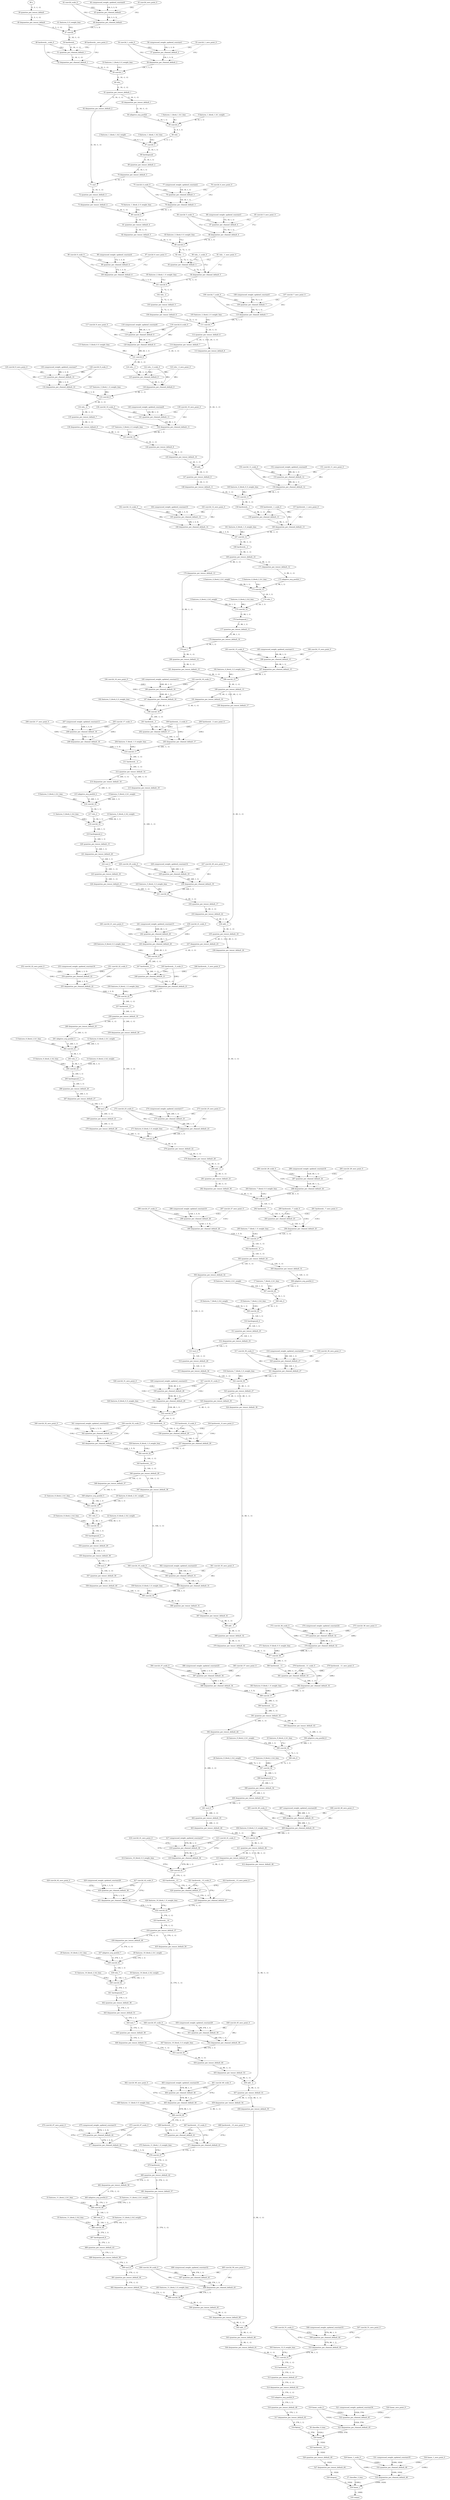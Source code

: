 strict digraph  {
"0 features_1_block_1_fc1_weight" [id=0, type=get_attr];
"1 features_1_block_1_fc1_bias" [id=1, type=get_attr];
"2 features_1_block_1_fc2_weight" [id=2, type=get_attr];
"3 features_1_block_1_fc2_bias" [id=3, type=get_attr];
"4 features_4_block_2_fc1_weight" [id=4, type=get_attr];
"5 features_4_block_2_fc1_bias" [id=5, type=get_attr];
"6 features_4_block_2_fc2_weight" [id=6, type=get_attr];
"7 features_4_block_2_fc2_bias" [id=7, type=get_attr];
"8 features_5_block_2_fc1_weight" [id=8, type=get_attr];
"9 features_5_block_2_fc1_bias" [id=9, type=get_attr];
"10 features_5_block_2_fc2_weight" [id=10, type=get_attr];
"11 features_5_block_2_fc2_bias" [id=11, type=get_attr];
"12 features_6_block_2_fc1_weight" [id=12, type=get_attr];
"13 features_6_block_2_fc1_bias" [id=13, type=get_attr];
"14 features_6_block_2_fc2_weight" [id=14, type=get_attr];
"15 features_6_block_2_fc2_bias" [id=15, type=get_attr];
"16 features_7_block_2_fc1_weight" [id=16, type=get_attr];
"17 features_7_block_2_fc1_bias" [id=17, type=get_attr];
"18 features_7_block_2_fc2_weight" [id=18, type=get_attr];
"19 features_7_block_2_fc2_bias" [id=19, type=get_attr];
"20 features_8_block_2_fc1_weight" [id=20, type=get_attr];
"21 features_8_block_2_fc1_bias" [id=21, type=get_attr];
"22 features_8_block_2_fc2_weight" [id=22, type=get_attr];
"23 features_8_block_2_fc2_bias" [id=23, type=get_attr];
"24 features_9_block_2_fc1_weight" [id=24, type=get_attr];
"25 features_9_block_2_fc1_bias" [id=25, type=get_attr];
"26 features_9_block_2_fc2_weight" [id=26, type=get_attr];
"27 features_9_block_2_fc2_bias" [id=27, type=get_attr];
"28 features_10_block_2_fc1_weight" [id=28, type=get_attr];
"29 features_10_block_2_fc1_bias" [id=29, type=get_attr];
"30 features_10_block_2_fc2_weight" [id=30, type=get_attr];
"31 features_10_block_2_fc2_bias" [id=31, type=get_attr];
"32 features_11_block_2_fc1_weight" [id=32, type=get_attr];
"33 features_11_block_2_fc1_bias" [id=33, type=get_attr];
"34 features_11_block_2_fc2_weight" [id=34, type=get_attr];
"35 features_11_block_2_fc2_bias" [id=35, type=get_attr];
"36 classifier_0_bias" [id=36, type=get_attr];
"37 classifier_3_bias" [id=37, type=get_attr];
"38 x" [id=38, type=input];
"39 quantize_per_tensor_default" [id=39, type=quantize_per_tensor];
"40 dequantize_per_tensor_default" [id=40, type=dequantize_per_tensor];
"41 features_0_0_weight_bias" [id=41, type=get_attr];
"42 conv2d_scale_0" [id=42, type=get_attr];
"43 conv2d_zero_point_0" [id=43, type=get_attr];
"44 compressed_weight_updated_constant0" [id=44, type=get_attr];
"45 quantize_per_channel_default" [id=45, type=quantize_per_channel];
"46 dequantize_per_channel_default" [id=46, type=dequantize_per_channel];
"47 conv2d" [id=47, type=conv2d];
"48 hardswish__scale_0" [id=48, type=get_attr];
"49 hardswish__zero_point_0" [id=49, type=get_attr];
"50 hardswish_" [id=50, type=hardswish_];
"51 quantize_per_channel_default_1" [id=51, type=quantize_per_channel];
"52 dequantize_per_channel_default_1" [id=52, type=dequantize_per_channel];
"53 features_1_block_0_0_weight_bias" [id=53, type=get_attr];
"54 conv2d_1_scale_0" [id=54, type=get_attr];
"55 conv2d_1_zero_point_0" [id=55, type=get_attr];
"56 compressed_weight_updated_constant1" [id=56, type=get_attr];
"57 quantize_per_channel_default_2" [id=57, type=quantize_per_channel];
"58 dequantize_per_channel_default_2" [id=58, type=dequantize_per_channel];
"59 conv2d_1" [id=59, type=conv2d];
"60 relu_" [id=60, type=relu_];
"61 quantize_per_tensor_default_1" [id=61, type=quantize_per_tensor];
"62 dequantize_per_tensor_default_2" [id=62, type=dequantize_per_tensor];
"63 dequantize_per_tensor_default_1" [id=63, type=dequantize_per_tensor];
"64 adaptive_avg_pool2d" [id=64, type=adaptive_avg_pool2d];
"65 conv2d_2" [id=65, type=conv2d];
"66 relu" [id=66, type=relu];
"67 conv2d_3" [id=67, type=conv2d];
"68 hardsigmoid" [id=68, type=hardsigmoid];
"69 quantize_per_tensor_default_2" [id=69, type=quantize_per_tensor];
"70 dequantize_per_tensor_default_3" [id=70, type=dequantize_per_tensor];
"71 mul" [id=71, type=mul];
"72 quantize_per_tensor_default_3" [id=72, type=quantize_per_tensor];
"73 dequantize_per_tensor_default_4" [id=73, type=dequantize_per_tensor];
"74 features_1_block_2_0_weight_bias" [id=74, type=get_attr];
"75 conv2d_4_scale_0" [id=75, type=get_attr];
"76 conv2d_4_zero_point_0" [id=76, type=get_attr];
"77 compressed_weight_updated_constant2" [id=77, type=get_attr];
"78 quantize_per_channel_default_3" [id=78, type=quantize_per_channel];
"79 dequantize_per_channel_default_3" [id=79, type=dequantize_per_channel];
"80 conv2d_4" [id=80, type=conv2d];
"81 quantize_per_tensor_default_4" [id=81, type=quantize_per_tensor];
"82 dequantize_per_tensor_default_5" [id=82, type=dequantize_per_tensor];
"83 features_2_block_0_0_weight_bias" [id=83, type=get_attr];
"84 conv2d_5_scale_0" [id=84, type=get_attr];
"85 conv2d_5_zero_point_0" [id=85, type=get_attr];
"86 compressed_weight_updated_constant3" [id=86, type=get_attr];
"87 quantize_per_channel_default_4" [id=87, type=quantize_per_channel];
"88 dequantize_per_channel_default_4" [id=88, type=dequantize_per_channel];
"89 conv2d_5" [id=89, type=conv2d];
"90 relu__1_scale_0" [id=90, type=get_attr];
"91 relu__1_zero_point_0" [id=91, type=get_attr];
"92 relu__1" [id=92, type=relu_];
"93 quantize_per_channel_default_5" [id=93, type=quantize_per_channel];
"94 dequantize_per_channel_default_5" [id=94, type=dequantize_per_channel];
"95 features_2_block_1_0_weight_bias" [id=95, type=get_attr];
"96 conv2d_6_scale_0" [id=96, type=get_attr];
"97 conv2d_6_zero_point_0" [id=97, type=get_attr];
"98 compressed_weight_updated_constant4" [id=98, type=get_attr];
"99 quantize_per_channel_default_6" [id=99, type=quantize_per_channel];
"100 dequantize_per_channel_default_6" [id=100, type=dequantize_per_channel];
"101 conv2d_6" [id=101, type=conv2d];
"102 relu__2" [id=102, type=relu_];
"103 quantize_per_tensor_default_5" [id=103, type=quantize_per_tensor];
"104 dequantize_per_tensor_default_6" [id=104, type=dequantize_per_tensor];
"105 features_2_block_2_0_weight_bias" [id=105, type=get_attr];
"106 conv2d_7_scale_0" [id=106, type=get_attr];
"107 conv2d_7_zero_point_0" [id=107, type=get_attr];
"108 compressed_weight_updated_constant5" [id=108, type=get_attr];
"109 quantize_per_channel_default_7" [id=109, type=quantize_per_channel];
"110 dequantize_per_channel_default_7" [id=110, type=dequantize_per_channel];
"111 conv2d_7" [id=111, type=conv2d];
"112 quantize_per_tensor_default_6" [id=112, type=quantize_per_tensor];
"113 dequantize_per_tensor_default_8" [id=113, type=dequantize_per_tensor];
"114 dequantize_per_tensor_default_7" [id=114, type=dequantize_per_tensor];
"115 features_3_block_0_0_weight_bias" [id=115, type=get_attr];
"116 conv2d_8_scale_0" [id=116, type=get_attr];
"117 conv2d_8_zero_point_0" [id=117, type=get_attr];
"118 compressed_weight_updated_constant6" [id=118, type=get_attr];
"119 quantize_per_channel_default_8" [id=119, type=quantize_per_channel];
"120 dequantize_per_channel_default_8" [id=120, type=dequantize_per_channel];
"121 conv2d_8" [id=121, type=conv2d];
"122 relu__3_scale_0" [id=122, type=get_attr];
"123 relu__3_zero_point_0" [id=123, type=get_attr];
"124 relu__3" [id=124, type=relu_];
"125 quantize_per_channel_default_9" [id=125, type=quantize_per_channel];
"126 dequantize_per_channel_default_9" [id=126, type=dequantize_per_channel];
"127 features_3_block_1_0_weight_bias" [id=127, type=get_attr];
"128 conv2d_9_scale_0" [id=128, type=get_attr];
"129 conv2d_9_zero_point_0" [id=129, type=get_attr];
"130 compressed_weight_updated_constant7" [id=130, type=get_attr];
"131 quantize_per_channel_default_10" [id=131, type=quantize_per_channel];
"132 dequantize_per_channel_default_10" [id=132, type=dequantize_per_channel];
"133 conv2d_9" [id=133, type=conv2d];
"134 relu__4" [id=134, type=relu_];
"135 quantize_per_tensor_default_7" [id=135, type=quantize_per_tensor];
"136 dequantize_per_tensor_default_9" [id=136, type=dequantize_per_tensor];
"137 features_3_block_2_0_weight_bias" [id=137, type=get_attr];
"138 conv2d_10_scale_0" [id=138, type=get_attr];
"139 conv2d_10_zero_point_0" [id=139, type=get_attr];
"140 compressed_weight_updated_constant8" [id=140, type=get_attr];
"141 quantize_per_channel_default_11" [id=141, type=quantize_per_channel];
"142 dequantize_per_channel_default_11" [id=142, type=dequantize_per_channel];
"143 conv2d_10" [id=143, type=conv2d];
"144 quantize_per_tensor_default_8" [id=144, type=quantize_per_tensor];
"145 dequantize_per_tensor_default_10" [id=145, type=dequantize_per_tensor];
"146 add_" [id=146, type=add_];
"147 quantize_per_tensor_default_9" [id=147, type=quantize_per_tensor];
"148 dequantize_per_tensor_default_11" [id=148, type=dequantize_per_tensor];
"149 features_4_block_0_0_weight_bias" [id=149, type=get_attr];
"150 conv2d_11_scale_0" [id=150, type=get_attr];
"151 conv2d_11_zero_point_0" [id=151, type=get_attr];
"152 compressed_weight_updated_constant9" [id=152, type=get_attr];
"153 quantize_per_channel_default_12" [id=153, type=quantize_per_channel];
"154 dequantize_per_channel_default_12" [id=154, type=dequantize_per_channel];
"155 conv2d_11" [id=155, type=conv2d];
"156 hardswish__1_scale_0" [id=156, type=get_attr];
"157 hardswish__1_zero_point_0" [id=157, type=get_attr];
"158 hardswish__1" [id=158, type=hardswish_];
"159 quantize_per_channel_default_13" [id=159, type=quantize_per_channel];
"160 dequantize_per_channel_default_13" [id=160, type=dequantize_per_channel];
"161 features_4_block_1_0_weight_bias" [id=161, type=get_attr];
"162 conv2d_12_scale_0" [id=162, type=get_attr];
"163 conv2d_12_zero_point_0" [id=163, type=get_attr];
"164 compressed_weight_updated_constant10" [id=164, type=get_attr];
"165 quantize_per_channel_default_14" [id=165, type=quantize_per_channel];
"166 dequantize_per_channel_default_14" [id=166, type=dequantize_per_channel];
"167 conv2d_12" [id=167, type=conv2d];
"168 hardswish__2" [id=168, type=hardswish_];
"169 quantize_per_tensor_default_10" [id=169, type=quantize_per_tensor];
"170 dequantize_per_tensor_default_13" [id=170, type=dequantize_per_tensor];
"171 dequantize_per_tensor_default_12" [id=171, type=dequantize_per_tensor];
"172 adaptive_avg_pool2d_1" [id=172, type=adaptive_avg_pool2d];
"173 conv2d_13" [id=173, type=conv2d];
"174 relu_1" [id=174, type=relu];
"175 conv2d_14" [id=175, type=conv2d];
"176 hardsigmoid_1" [id=176, type=hardsigmoid];
"177 quantize_per_tensor_default_11" [id=177, type=quantize_per_tensor];
"178 dequantize_per_tensor_default_14" [id=178, type=dequantize_per_tensor];
"179 mul_1" [id=179, type=mul];
"180 quantize_per_tensor_default_12" [id=180, type=quantize_per_tensor];
"181 dequantize_per_tensor_default_15" [id=181, type=dequantize_per_tensor];
"182 features_4_block_3_0_weight_bias" [id=182, type=get_attr];
"183 conv2d_15_scale_0" [id=183, type=get_attr];
"184 conv2d_15_zero_point_0" [id=184, type=get_attr];
"185 compressed_weight_updated_constant11" [id=185, type=get_attr];
"186 quantize_per_channel_default_15" [id=186, type=quantize_per_channel];
"187 dequantize_per_channel_default_15" [id=187, type=dequantize_per_channel];
"188 conv2d_15" [id=188, type=conv2d];
"189 quantize_per_tensor_default_13" [id=189, type=quantize_per_tensor];
"190 dequantize_per_tensor_default_17" [id=190, type=dequantize_per_tensor];
"191 dequantize_per_tensor_default_16" [id=191, type=dequantize_per_tensor];
"192 features_5_block_0_0_weight_bias" [id=192, type=get_attr];
"193 conv2d_16_scale_0" [id=193, type=get_attr];
"194 conv2d_16_zero_point_0" [id=194, type=get_attr];
"195 compressed_weight_updated_constant12" [id=195, type=get_attr];
"196 quantize_per_channel_default_16" [id=196, type=quantize_per_channel];
"197 dequantize_per_channel_default_16" [id=197, type=dequantize_per_channel];
"198 conv2d_16" [id=198, type=conv2d];
"199 hardswish__3_scale_0" [id=199, type=get_attr];
"200 hardswish__3_zero_point_0" [id=200, type=get_attr];
"201 hardswish__3" [id=201, type=hardswish_];
"202 quantize_per_channel_default_17" [id=202, type=quantize_per_channel];
"203 dequantize_per_channel_default_17" [id=203, type=dequantize_per_channel];
"204 features_5_block_1_0_weight_bias" [id=204, type=get_attr];
"205 conv2d_17_scale_0" [id=205, type=get_attr];
"206 conv2d_17_zero_point_0" [id=206, type=get_attr];
"207 compressed_weight_updated_constant13" [id=207, type=get_attr];
"208 quantize_per_channel_default_18" [id=208, type=quantize_per_channel];
"209 dequantize_per_channel_default_18" [id=209, type=dequantize_per_channel];
"210 conv2d_17" [id=210, type=conv2d];
"211 hardswish__4" [id=211, type=hardswish_];
"212 quantize_per_tensor_default_14" [id=212, type=quantize_per_tensor];
"213 dequantize_per_tensor_default_19" [id=213, type=dequantize_per_tensor];
"214 dequantize_per_tensor_default_18" [id=214, type=dequantize_per_tensor];
"215 adaptive_avg_pool2d_2" [id=215, type=adaptive_avg_pool2d];
"216 conv2d_18" [id=216, type=conv2d];
"217 relu_2" [id=217, type=relu];
"218 conv2d_19" [id=218, type=conv2d];
"219 hardsigmoid_2" [id=219, type=hardsigmoid];
"220 quantize_per_tensor_default_15" [id=220, type=quantize_per_tensor];
"221 dequantize_per_tensor_default_20" [id=221, type=dequantize_per_tensor];
"222 mul_2" [id=222, type=mul];
"223 quantize_per_tensor_default_16" [id=223, type=quantize_per_tensor];
"224 dequantize_per_tensor_default_21" [id=224, type=dequantize_per_tensor];
"225 features_5_block_3_0_weight_bias" [id=225, type=get_attr];
"226 conv2d_20_scale_0" [id=226, type=get_attr];
"227 conv2d_20_zero_point_0" [id=227, type=get_attr];
"228 compressed_weight_updated_constant14" [id=228, type=get_attr];
"229 quantize_per_channel_default_19" [id=229, type=quantize_per_channel];
"230 dequantize_per_channel_default_19" [id=230, type=dequantize_per_channel];
"231 conv2d_20" [id=231, type=conv2d];
"232 quantize_per_tensor_default_17" [id=232, type=quantize_per_tensor];
"233 dequantize_per_tensor_default_22" [id=233, type=dequantize_per_tensor];
"234 add__1" [id=234, type=add_];
"235 quantize_per_tensor_default_18" [id=235, type=quantize_per_tensor];
"236 dequantize_per_tensor_default_24" [id=236, type=dequantize_per_tensor];
"237 dequantize_per_tensor_default_23" [id=237, type=dequantize_per_tensor];
"238 features_6_block_0_0_weight_bias" [id=238, type=get_attr];
"239 conv2d_21_scale_0" [id=239, type=get_attr];
"240 conv2d_21_zero_point_0" [id=240, type=get_attr];
"241 compressed_weight_updated_constant15" [id=241, type=get_attr];
"242 quantize_per_channel_default_20" [id=242, type=quantize_per_channel];
"243 dequantize_per_channel_default_20" [id=243, type=dequantize_per_channel];
"244 conv2d_21" [id=244, type=conv2d];
"245 hardswish__5_scale_0" [id=245, type=get_attr];
"246 hardswish__5_zero_point_0" [id=246, type=get_attr];
"247 hardswish__5" [id=247, type=hardswish_];
"248 quantize_per_channel_default_21" [id=248, type=quantize_per_channel];
"249 dequantize_per_channel_default_21" [id=249, type=dequantize_per_channel];
"250 features_6_block_1_0_weight_bias" [id=250, type=get_attr];
"251 conv2d_22_scale_0" [id=251, type=get_attr];
"252 conv2d_22_zero_point_0" [id=252, type=get_attr];
"253 compressed_weight_updated_constant16" [id=253, type=get_attr];
"254 quantize_per_channel_default_22" [id=254, type=quantize_per_channel];
"255 dequantize_per_channel_default_22" [id=255, type=dequantize_per_channel];
"256 conv2d_22" [id=256, type=conv2d];
"257 hardswish__6" [id=257, type=hardswish_];
"258 quantize_per_tensor_default_19" [id=258, type=quantize_per_tensor];
"259 dequantize_per_tensor_default_26" [id=259, type=dequantize_per_tensor];
"260 dequantize_per_tensor_default_25" [id=260, type=dequantize_per_tensor];
"261 adaptive_avg_pool2d_3" [id=261, type=adaptive_avg_pool2d];
"262 conv2d_23" [id=262, type=conv2d];
"263 relu_3" [id=263, type=relu];
"264 conv2d_24" [id=264, type=conv2d];
"265 hardsigmoid_3" [id=265, type=hardsigmoid];
"266 quantize_per_tensor_default_20" [id=266, type=quantize_per_tensor];
"267 dequantize_per_tensor_default_27" [id=267, type=dequantize_per_tensor];
"268 mul_3" [id=268, type=mul];
"269 quantize_per_tensor_default_21" [id=269, type=quantize_per_tensor];
"270 dequantize_per_tensor_default_28" [id=270, type=dequantize_per_tensor];
"271 features_6_block_3_0_weight_bias" [id=271, type=get_attr];
"272 conv2d_25_scale_0" [id=272, type=get_attr];
"273 conv2d_25_zero_point_0" [id=273, type=get_attr];
"274 compressed_weight_updated_constant17" [id=274, type=get_attr];
"275 quantize_per_channel_default_23" [id=275, type=quantize_per_channel];
"276 dequantize_per_channel_default_23" [id=276, type=dequantize_per_channel];
"277 conv2d_25" [id=277, type=conv2d];
"278 quantize_per_tensor_default_22" [id=278, type=quantize_per_tensor];
"279 dequantize_per_tensor_default_29" [id=279, type=dequantize_per_tensor];
"280 add__2" [id=280, type=add_];
"281 quantize_per_tensor_default_23" [id=281, type=quantize_per_tensor];
"282 dequantize_per_tensor_default_30" [id=282, type=dequantize_per_tensor];
"283 features_7_block_0_0_weight_bias" [id=283, type=get_attr];
"284 conv2d_26_scale_0" [id=284, type=get_attr];
"285 conv2d_26_zero_point_0" [id=285, type=get_attr];
"286 compressed_weight_updated_constant18" [id=286, type=get_attr];
"287 quantize_per_channel_default_24" [id=287, type=quantize_per_channel];
"288 dequantize_per_channel_default_24" [id=288, type=dequantize_per_channel];
"289 conv2d_26" [id=289, type=conv2d];
"290 hardswish__7_scale_0" [id=290, type=get_attr];
"291 hardswish__7_zero_point_0" [id=291, type=get_attr];
"292 hardswish__7" [id=292, type=hardswish_];
"293 quantize_per_channel_default_25" [id=293, type=quantize_per_channel];
"294 dequantize_per_channel_default_25" [id=294, type=dequantize_per_channel];
"295 features_7_block_1_0_weight_bias" [id=295, type=get_attr];
"296 conv2d_27_scale_0" [id=296, type=get_attr];
"297 conv2d_27_zero_point_0" [id=297, type=get_attr];
"298 compressed_weight_updated_constant19" [id=298, type=get_attr];
"299 quantize_per_channel_default_26" [id=299, type=quantize_per_channel];
"300 dequantize_per_channel_default_26" [id=300, type=dequantize_per_channel];
"301 conv2d_27" [id=301, type=conv2d];
"302 hardswish__8" [id=302, type=hardswish_];
"303 quantize_per_tensor_default_24" [id=303, type=quantize_per_tensor];
"304 dequantize_per_tensor_default_32" [id=304, type=dequantize_per_tensor];
"305 dequantize_per_tensor_default_31" [id=305, type=dequantize_per_tensor];
"306 adaptive_avg_pool2d_4" [id=306, type=adaptive_avg_pool2d];
"307 conv2d_28" [id=307, type=conv2d];
"308 relu_4" [id=308, type=relu];
"309 conv2d_29" [id=309, type=conv2d];
"310 hardsigmoid_4" [id=310, type=hardsigmoid];
"311 quantize_per_tensor_default_25" [id=311, type=quantize_per_tensor];
"312 dequantize_per_tensor_default_33" [id=312, type=dequantize_per_tensor];
"313 mul_4" [id=313, type=mul];
"314 quantize_per_tensor_default_26" [id=314, type=quantize_per_tensor];
"315 dequantize_per_tensor_default_34" [id=315, type=dequantize_per_tensor];
"316 features_7_block_3_0_weight_bias" [id=316, type=get_attr];
"317 conv2d_30_scale_0" [id=317, type=get_attr];
"318 conv2d_30_zero_point_0" [id=318, type=get_attr];
"319 compressed_weight_updated_constant20" [id=319, type=get_attr];
"320 quantize_per_channel_default_27" [id=320, type=quantize_per_channel];
"321 dequantize_per_channel_default_27" [id=321, type=dequantize_per_channel];
"322 conv2d_30" [id=322, type=conv2d];
"323 quantize_per_tensor_default_27" [id=323, type=quantize_per_tensor];
"324 dequantize_per_tensor_default_36" [id=324, type=dequantize_per_tensor];
"325 dequantize_per_tensor_default_35" [id=325, type=dequantize_per_tensor];
"326 features_8_block_0_0_weight_bias" [id=326, type=get_attr];
"327 conv2d_31_scale_0" [id=327, type=get_attr];
"328 conv2d_31_zero_point_0" [id=328, type=get_attr];
"329 compressed_weight_updated_constant21" [id=329, type=get_attr];
"330 quantize_per_channel_default_28" [id=330, type=quantize_per_channel];
"331 dequantize_per_channel_default_28" [id=331, type=dequantize_per_channel];
"332 conv2d_31" [id=332, type=conv2d];
"333 hardswish__9_scale_0" [id=333, type=get_attr];
"334 hardswish__9_zero_point_0" [id=334, type=get_attr];
"335 hardswish__9" [id=335, type=hardswish_];
"336 quantize_per_channel_default_29" [id=336, type=quantize_per_channel];
"337 dequantize_per_channel_default_29" [id=337, type=dequantize_per_channel];
"338 features_8_block_1_0_weight_bias" [id=338, type=get_attr];
"339 conv2d_32_scale_0" [id=339, type=get_attr];
"340 conv2d_32_zero_point_0" [id=340, type=get_attr];
"341 compressed_weight_updated_constant22" [id=341, type=get_attr];
"342 quantize_per_channel_default_30" [id=342, type=quantize_per_channel];
"343 dequantize_per_channel_default_30" [id=343, type=dequantize_per_channel];
"344 conv2d_32" [id=344, type=conv2d];
"345 hardswish__10" [id=345, type=hardswish_];
"346 quantize_per_tensor_default_28" [id=346, type=quantize_per_tensor];
"347 dequantize_per_tensor_default_38" [id=347, type=dequantize_per_tensor];
"348 dequantize_per_tensor_default_37" [id=348, type=dequantize_per_tensor];
"349 adaptive_avg_pool2d_5" [id=349, type=adaptive_avg_pool2d];
"350 conv2d_33" [id=350, type=conv2d];
"351 relu_5" [id=351, type=relu];
"352 conv2d_34" [id=352, type=conv2d];
"353 hardsigmoid_5" [id=353, type=hardsigmoid];
"354 quantize_per_tensor_default_29" [id=354, type=quantize_per_tensor];
"355 dequantize_per_tensor_default_39" [id=355, type=dequantize_per_tensor];
"356 mul_5" [id=356, type=mul];
"357 quantize_per_tensor_default_30" [id=357, type=quantize_per_tensor];
"358 dequantize_per_tensor_default_40" [id=358, type=dequantize_per_tensor];
"359 features_8_block_3_0_weight_bias" [id=359, type=get_attr];
"360 conv2d_35_scale_0" [id=360, type=get_attr];
"361 conv2d_35_zero_point_0" [id=361, type=get_attr];
"362 compressed_weight_updated_constant23" [id=362, type=get_attr];
"363 quantize_per_channel_default_31" [id=363, type=quantize_per_channel];
"364 dequantize_per_channel_default_31" [id=364, type=dequantize_per_channel];
"365 conv2d_35" [id=365, type=conv2d];
"366 quantize_per_tensor_default_31" [id=366, type=quantize_per_tensor];
"367 dequantize_per_tensor_default_41" [id=367, type=dequantize_per_tensor];
"368 add__3" [id=368, type=add_];
"369 quantize_per_tensor_default_32" [id=369, type=quantize_per_tensor];
"370 dequantize_per_tensor_default_42" [id=370, type=dequantize_per_tensor];
"371 features_9_block_0_0_weight_bias" [id=371, type=get_attr];
"372 conv2d_36_scale_0" [id=372, type=get_attr];
"373 conv2d_36_zero_point_0" [id=373, type=get_attr];
"374 compressed_weight_updated_constant24" [id=374, type=get_attr];
"375 quantize_per_channel_default_32" [id=375, type=quantize_per_channel];
"376 dequantize_per_channel_default_32" [id=376, type=dequantize_per_channel];
"377 conv2d_36" [id=377, type=conv2d];
"378 hardswish__11_scale_0" [id=378, type=get_attr];
"379 hardswish__11_zero_point_0" [id=379, type=get_attr];
"380 hardswish__11" [id=380, type=hardswish_];
"381 quantize_per_channel_default_33" [id=381, type=quantize_per_channel];
"382 dequantize_per_channel_default_33" [id=382, type=dequantize_per_channel];
"383 features_9_block_1_0_weight_bias" [id=383, type=get_attr];
"384 conv2d_37_scale_0" [id=384, type=get_attr];
"385 conv2d_37_zero_point_0" [id=385, type=get_attr];
"386 compressed_weight_updated_constant25" [id=386, type=get_attr];
"387 quantize_per_channel_default_34" [id=387, type=quantize_per_channel];
"388 dequantize_per_channel_default_34" [id=388, type=dequantize_per_channel];
"389 conv2d_37" [id=389, type=conv2d];
"390 hardswish__12" [id=390, type=hardswish_];
"391 quantize_per_tensor_default_33" [id=391, type=quantize_per_tensor];
"392 dequantize_per_tensor_default_44" [id=392, type=dequantize_per_tensor];
"393 dequantize_per_tensor_default_43" [id=393, type=dequantize_per_tensor];
"394 adaptive_avg_pool2d_6" [id=394, type=adaptive_avg_pool2d];
"395 conv2d_38" [id=395, type=conv2d];
"396 relu_6" [id=396, type=relu];
"397 conv2d_39" [id=397, type=conv2d];
"398 hardsigmoid_6" [id=398, type=hardsigmoid];
"399 quantize_per_tensor_default_34" [id=399, type=quantize_per_tensor];
"400 dequantize_per_tensor_default_45" [id=400, type=dequantize_per_tensor];
"401 mul_6" [id=401, type=mul];
"402 quantize_per_tensor_default_35" [id=402, type=quantize_per_tensor];
"403 dequantize_per_tensor_default_46" [id=403, type=dequantize_per_tensor];
"404 features_9_block_3_0_weight_bias" [id=404, type=get_attr];
"405 conv2d_40_scale_0" [id=405, type=get_attr];
"406 conv2d_40_zero_point_0" [id=406, type=get_attr];
"407 compressed_weight_updated_constant26" [id=407, type=get_attr];
"408 quantize_per_channel_default_35" [id=408, type=quantize_per_channel];
"409 dequantize_per_channel_default_35" [id=409, type=dequantize_per_channel];
"410 conv2d_40" [id=410, type=conv2d];
"411 quantize_per_tensor_default_36" [id=411, type=quantize_per_tensor];
"412 dequantize_per_tensor_default_48" [id=412, type=dequantize_per_tensor];
"413 dequantize_per_tensor_default_47" [id=413, type=dequantize_per_tensor];
"414 features_10_block_0_0_weight_bias" [id=414, type=get_attr];
"415 conv2d_41_scale_0" [id=415, type=get_attr];
"416 conv2d_41_zero_point_0" [id=416, type=get_attr];
"417 compressed_weight_updated_constant27" [id=417, type=get_attr];
"418 quantize_per_channel_default_36" [id=418, type=quantize_per_channel];
"419 dequantize_per_channel_default_36" [id=419, type=dequantize_per_channel];
"420 conv2d_41" [id=420, type=conv2d];
"421 hardswish__13_scale_0" [id=421, type=get_attr];
"422 hardswish__13_zero_point_0" [id=422, type=get_attr];
"423 hardswish__13" [id=423, type=hardswish_];
"424 quantize_per_channel_default_37" [id=424, type=quantize_per_channel];
"425 dequantize_per_channel_default_37" [id=425, type=dequantize_per_channel];
"426 features_10_block_1_0_weight_bias" [id=426, type=get_attr];
"427 conv2d_42_scale_0" [id=427, type=get_attr];
"428 conv2d_42_zero_point_0" [id=428, type=get_attr];
"429 compressed_weight_updated_constant28" [id=429, type=get_attr];
"430 quantize_per_channel_default_38" [id=430, type=quantize_per_channel];
"431 dequantize_per_channel_default_38" [id=431, type=dequantize_per_channel];
"432 conv2d_42" [id=432, type=conv2d];
"433 hardswish__14" [id=433, type=hardswish_];
"434 quantize_per_tensor_default_37" [id=434, type=quantize_per_tensor];
"435 dequantize_per_tensor_default_50" [id=435, type=dequantize_per_tensor];
"436 dequantize_per_tensor_default_49" [id=436, type=dequantize_per_tensor];
"437 adaptive_avg_pool2d_7" [id=437, type=adaptive_avg_pool2d];
"438 conv2d_43" [id=438, type=conv2d];
"439 relu_7" [id=439, type=relu];
"440 conv2d_44" [id=440, type=conv2d];
"441 hardsigmoid_7" [id=441, type=hardsigmoid];
"442 quantize_per_tensor_default_38" [id=442, type=quantize_per_tensor];
"443 dequantize_per_tensor_default_51" [id=443, type=dequantize_per_tensor];
"444 mul_7" [id=444, type=mul];
"445 quantize_per_tensor_default_39" [id=445, type=quantize_per_tensor];
"446 dequantize_per_tensor_default_52" [id=446, type=dequantize_per_tensor];
"447 features_10_block_3_0_weight_bias" [id=447, type=get_attr];
"448 conv2d_45_scale_0" [id=448, type=get_attr];
"449 conv2d_45_zero_point_0" [id=449, type=get_attr];
"450 compressed_weight_updated_constant29" [id=450, type=get_attr];
"451 quantize_per_channel_default_39" [id=451, type=quantize_per_channel];
"452 dequantize_per_channel_default_39" [id=452, type=dequantize_per_channel];
"453 conv2d_45" [id=453, type=conv2d];
"454 quantize_per_tensor_default_40" [id=454, type=quantize_per_tensor];
"455 dequantize_per_tensor_default_53" [id=455, type=dequantize_per_tensor];
"456 add__4" [id=456, type=add_];
"457 quantize_per_tensor_default_41" [id=457, type=quantize_per_tensor];
"458 dequantize_per_tensor_default_55" [id=458, type=dequantize_per_tensor];
"459 dequantize_per_tensor_default_54" [id=459, type=dequantize_per_tensor];
"460 features_11_block_0_0_weight_bias" [id=460, type=get_attr];
"461 conv2d_46_scale_0" [id=461, type=get_attr];
"462 conv2d_46_zero_point_0" [id=462, type=get_attr];
"463 compressed_weight_updated_constant30" [id=463, type=get_attr];
"464 quantize_per_channel_default_40" [id=464, type=quantize_per_channel];
"465 dequantize_per_channel_default_40" [id=465, type=dequantize_per_channel];
"466 conv2d_46" [id=466, type=conv2d];
"467 hardswish__15_scale_0" [id=467, type=get_attr];
"468 hardswish__15_zero_point_0" [id=468, type=get_attr];
"469 hardswish__15" [id=469, type=hardswish_];
"470 quantize_per_channel_default_41" [id=470, type=quantize_per_channel];
"471 dequantize_per_channel_default_41" [id=471, type=dequantize_per_channel];
"472 features_11_block_1_0_weight_bias" [id=472, type=get_attr];
"473 conv2d_47_scale_0" [id=473, type=get_attr];
"474 conv2d_47_zero_point_0" [id=474, type=get_attr];
"475 compressed_weight_updated_constant31" [id=475, type=get_attr];
"476 quantize_per_channel_default_42" [id=476, type=quantize_per_channel];
"477 dequantize_per_channel_default_42" [id=477, type=dequantize_per_channel];
"478 conv2d_47" [id=478, type=conv2d];
"479 hardswish__16" [id=479, type=hardswish_];
"480 quantize_per_tensor_default_42" [id=480, type=quantize_per_tensor];
"481 dequantize_per_tensor_default_57" [id=481, type=dequantize_per_tensor];
"482 dequantize_per_tensor_default_56" [id=482, type=dequantize_per_tensor];
"483 adaptive_avg_pool2d_8" [id=483, type=adaptive_avg_pool2d];
"484 conv2d_48" [id=484, type=conv2d];
"485 relu_8" [id=485, type=relu];
"486 conv2d_49" [id=486, type=conv2d];
"487 hardsigmoid_8" [id=487, type=hardsigmoid];
"488 quantize_per_tensor_default_43" [id=488, type=quantize_per_tensor];
"489 dequantize_per_tensor_default_58" [id=489, type=dequantize_per_tensor];
"490 mul_8" [id=490, type=mul];
"491 quantize_per_tensor_default_44" [id=491, type=quantize_per_tensor];
"492 dequantize_per_tensor_default_59" [id=492, type=dequantize_per_tensor];
"493 features_11_block_3_0_weight_bias" [id=493, type=get_attr];
"494 conv2d_50_scale_0" [id=494, type=get_attr];
"495 conv2d_50_zero_point_0" [id=495, type=get_attr];
"496 compressed_weight_updated_constant32" [id=496, type=get_attr];
"497 quantize_per_channel_default_43" [id=497, type=quantize_per_channel];
"498 dequantize_per_channel_default_43" [id=498, type=dequantize_per_channel];
"499 conv2d_50" [id=499, type=conv2d];
"500 quantize_per_tensor_default_45" [id=500, type=quantize_per_tensor];
"501 dequantize_per_tensor_default_60" [id=501, type=dequantize_per_tensor];
"502 add__5" [id=502, type=add_];
"503 quantize_per_tensor_default_46" [id=503, type=quantize_per_tensor];
"504 dequantize_per_tensor_default_61" [id=504, type=dequantize_per_tensor];
"505 features_12_0_weight_bias" [id=505, type=get_attr];
"506 conv2d_51_scale_0" [id=506, type=get_attr];
"507 conv2d_51_zero_point_0" [id=507, type=get_attr];
"508 compressed_weight_updated_constant33" [id=508, type=get_attr];
"509 quantize_per_channel_default_44" [id=509, type=quantize_per_channel];
"510 dequantize_per_channel_default_44" [id=510, type=dequantize_per_channel];
"511 conv2d_51" [id=511, type=conv2d];
"512 hardswish__17" [id=512, type=hardswish_];
"513 quantize_per_tensor_default_47" [id=513, type=quantize_per_tensor];
"514 dequantize_per_tensor_default_62" [id=514, type=dequantize_per_tensor];
"515 adaptive_avg_pool2d_9" [id=515, type=adaptive_avg_pool2d];
"516 quantize_per_tensor_default_48" [id=516, type=quantize_per_tensor];
"517 dequantize_per_tensor_default_63" [id=517, type=dequantize_per_tensor];
"518 flatten" [id=518, type=flatten];
"519 linear_scale_0" [id=519, type=get_attr];
"520 linear_zero_point_0" [id=520, type=get_attr];
"521 compressed_weight_updated_constant34" [id=521, type=get_attr];
"522 quantize_per_channel_default_45" [id=522, type=quantize_per_channel];
"523 dequantize_per_channel_default_45" [id=523, type=dequantize_per_channel];
"524 linear" [id=524, type=linear];
"525 hardswish__18" [id=525, type=hardswish_];
"526 quantize_per_tensor_default_49" [id=526, type=quantize_per_tensor];
"527 dequantize_per_tensor_default_64" [id=527, type=dequantize_per_tensor];
"528 dropout_" [id=528, type=dropout_];
"529 linear_1_scale_0" [id=529, type=get_attr];
"530 linear_1_zero_point_0" [id=530, type=get_attr];
"531 compressed_weight_updated_constant35" [id=531, type=get_attr];
"532 quantize_per_channel_default_46" [id=532, type=quantize_per_channel];
"533 dequantize_per_channel_default_46" [id=533, type=dequantize_per_channel];
"534 linear_1" [id=534, type=linear];
"535 output" [id=535, type=output];
"0 features_1_block_1_fc1_weight" -> "65 conv2d_2"  [label="(8, 16, 1, 1)", style=solid];
"1 features_1_block_1_fc1_bias" -> "65 conv2d_2"  [label="(8,)", style=solid];
"2 features_1_block_1_fc2_weight" -> "67 conv2d_3"  [label="(16, 8, 1, 1)", style=solid];
"3 features_1_block_1_fc2_bias" -> "67 conv2d_3"  [label="(16,)", style=solid];
"4 features_4_block_2_fc1_weight" -> "173 conv2d_13"  [label="(24, 96, 1, 1)", style=solid];
"5 features_4_block_2_fc1_bias" -> "173 conv2d_13"  [label="(24,)", style=solid];
"6 features_4_block_2_fc2_weight" -> "175 conv2d_14"  [label="(96, 24, 1, 1)", style=solid];
"7 features_4_block_2_fc2_bias" -> "175 conv2d_14"  [label="(96,)", style=solid];
"8 features_5_block_2_fc1_weight" -> "216 conv2d_18"  [label="(64, 240, 1, 1)", style=solid];
"9 features_5_block_2_fc1_bias" -> "216 conv2d_18"  [label="(64,)", style=solid];
"10 features_5_block_2_fc2_weight" -> "218 conv2d_19"  [label="(240, 64, 1, 1)", style=solid];
"11 features_5_block_2_fc2_bias" -> "218 conv2d_19"  [label="(240,)", style=solid];
"12 features_6_block_2_fc1_weight" -> "262 conv2d_23"  [label="(64, 240, 1, 1)", style=solid];
"13 features_6_block_2_fc1_bias" -> "262 conv2d_23"  [label="(64,)", style=solid];
"14 features_6_block_2_fc2_weight" -> "264 conv2d_24"  [label="(240, 64, 1, 1)", style=solid];
"15 features_6_block_2_fc2_bias" -> "264 conv2d_24"  [label="(240,)", style=solid];
"16 features_7_block_2_fc1_weight" -> "307 conv2d_28"  [label="(32, 120, 1, 1)", style=solid];
"17 features_7_block_2_fc1_bias" -> "307 conv2d_28"  [label="(32,)", style=solid];
"18 features_7_block_2_fc2_weight" -> "309 conv2d_29"  [label="(120, 32, 1, 1)", style=solid];
"19 features_7_block_2_fc2_bias" -> "309 conv2d_29"  [label="(120,)", style=solid];
"20 features_8_block_2_fc1_weight" -> "350 conv2d_33"  [label="(40, 144, 1, 1)", style=solid];
"21 features_8_block_2_fc1_bias" -> "350 conv2d_33"  [label="(40,)", style=solid];
"22 features_8_block_2_fc2_weight" -> "352 conv2d_34"  [label="(144, 40, 1, 1)", style=solid];
"23 features_8_block_2_fc2_bias" -> "352 conv2d_34"  [label="(144,)", style=solid];
"24 features_9_block_2_fc1_weight" -> "395 conv2d_38"  [label="(72, 288, 1, 1)", style=solid];
"25 features_9_block_2_fc1_bias" -> "395 conv2d_38"  [label="(72,)", style=solid];
"26 features_9_block_2_fc2_weight" -> "397 conv2d_39"  [label="(288, 72, 1, 1)", style=solid];
"27 features_9_block_2_fc2_bias" -> "397 conv2d_39"  [label="(288,)", style=solid];
"28 features_10_block_2_fc1_weight" -> "438 conv2d_43"  [label="(144, 576, 1, 1)", style=solid];
"29 features_10_block_2_fc1_bias" -> "438 conv2d_43"  [label="(144,)", style=solid];
"30 features_10_block_2_fc2_weight" -> "440 conv2d_44"  [label="(576, 144, 1, 1)", style=solid];
"31 features_10_block_2_fc2_bias" -> "440 conv2d_44"  [label="(576,)", style=solid];
"32 features_11_block_2_fc1_weight" -> "484 conv2d_48"  [label="(144, 576, 1, 1)", style=solid];
"33 features_11_block_2_fc1_bias" -> "484 conv2d_48"  [label="(144,)", style=solid];
"34 features_11_block_2_fc2_weight" -> "486 conv2d_49"  [label="(576, 144, 1, 1)", style=solid];
"35 features_11_block_2_fc2_bias" -> "486 conv2d_49"  [label="(576,)", style=solid];
"36 classifier_0_bias" -> "524 linear"  [label="(1024,)", style=solid];
"37 classifier_3_bias" -> "534 linear_1"  [label="(1000,)", style=solid];
"38 x" -> "39 quantize_per_tensor_default"  [label="(1, 3, -1, -1)", style=solid];
"39 quantize_per_tensor_default" -> "40 dequantize_per_tensor_default"  [label="(1, 3, -1, -1)", style=solid];
"40 dequantize_per_tensor_default" -> "47 conv2d"  [label="(1, 3, -1, -1)", style=solid];
"41 features_0_0_weight_bias" -> "47 conv2d"  [label="(16,)", style=solid];
"42 conv2d_scale_0" -> "45 quantize_per_channel_default"  [label="(16,)", style=solid];
"42 conv2d_scale_0" -> "46 dequantize_per_channel_default"  [label="(16,)", style=solid];
"43 conv2d_zero_point_0" -> "45 quantize_per_channel_default"  [label="(16,)", style=dashed];
"43 conv2d_zero_point_0" -> "46 dequantize_per_channel_default"  [label="(16,)", style=dashed];
"44 compressed_weight_updated_constant0" -> "45 quantize_per_channel_default"  [label="(16, 3, 3, 3)", style=solid];
"45 quantize_per_channel_default" -> "46 dequantize_per_channel_default"  [label="(16, 3, 3, 3)", style=solid];
"46 dequantize_per_channel_default" -> "47 conv2d"  [label="(16, 3, 3, 3)", style=solid];
"47 conv2d" -> "50 hardswish_"  [label="(1, 16, -1, -1)", style=solid];
"48 hardswish__scale_0" -> "51 quantize_per_channel_default_1"  [label="(16,)", style=solid];
"48 hardswish__scale_0" -> "52 dequantize_per_channel_default_1"  [label="(16,)", style=solid];
"49 hardswish__zero_point_0" -> "51 quantize_per_channel_default_1"  [label="(16,)", style=dashed];
"49 hardswish__zero_point_0" -> "52 dequantize_per_channel_default_1"  [label="(16,)", style=dashed];
"50 hardswish_" -> "51 quantize_per_channel_default_1"  [label="(1, 16, -1, -1)", style=solid];
"51 quantize_per_channel_default_1" -> "52 dequantize_per_channel_default_1"  [label="(1, 16, -1, -1)", style=solid];
"52 dequantize_per_channel_default_1" -> "59 conv2d_1"  [label="(1, 16, -1, -1)", style=solid];
"53 features_1_block_0_0_weight_bias" -> "59 conv2d_1"  [label="(16,)", style=solid];
"54 conv2d_1_scale_0" -> "57 quantize_per_channel_default_2"  [label="(16,)", style=solid];
"54 conv2d_1_scale_0" -> "58 dequantize_per_channel_default_2"  [label="(16,)", style=solid];
"55 conv2d_1_zero_point_0" -> "57 quantize_per_channel_default_2"  [label="(16,)", style=dashed];
"55 conv2d_1_zero_point_0" -> "58 dequantize_per_channel_default_2"  [label="(16,)", style=dashed];
"56 compressed_weight_updated_constant1" -> "57 quantize_per_channel_default_2"  [label="(16, 1, 3, 3)", style=solid];
"57 quantize_per_channel_default_2" -> "58 dequantize_per_channel_default_2"  [label="(16, 1, 3, 3)", style=solid];
"58 dequantize_per_channel_default_2" -> "59 conv2d_1"  [label="(16, 1, 3, 3)", style=solid];
"59 conv2d_1" -> "60 relu_"  [label="(1, 16, -1, -1)", style=solid];
"60 relu_" -> "61 quantize_per_tensor_default_1"  [label="(1, 16, -1, -1)", style=solid];
"61 quantize_per_tensor_default_1" -> "62 dequantize_per_tensor_default_2"  [label="(1, 16, -1, -1)", style=solid];
"61 quantize_per_tensor_default_1" -> "63 dequantize_per_tensor_default_1"  [label="(1, 16, -1, -1)", style=solid];
"62 dequantize_per_tensor_default_2" -> "71 mul"  [label="(1, 16, -1, -1)", style=solid];
"63 dequantize_per_tensor_default_1" -> "64 adaptive_avg_pool2d"  [label="(1, 16, -1, -1)", style=solid];
"64 adaptive_avg_pool2d" -> "65 conv2d_2"  [label="(1, 16, 1, 1)", style=solid];
"65 conv2d_2" -> "66 relu"  [label="(1, 8, 1, 1)", style=solid];
"66 relu" -> "67 conv2d_3"  [label="(1, 8, 1, 1)", style=solid];
"67 conv2d_3" -> "68 hardsigmoid"  [label="(1, 16, 1, 1)", style=solid];
"68 hardsigmoid" -> "69 quantize_per_tensor_default_2"  [label="(1, 16, 1, 1)", style=solid];
"69 quantize_per_tensor_default_2" -> "70 dequantize_per_tensor_default_3"  [label="(1, 16, 1, 1)", style=solid];
"70 dequantize_per_tensor_default_3" -> "71 mul"  [label="(1, 16, 1, 1)", style=solid];
"71 mul" -> "72 quantize_per_tensor_default_3"  [label="(1, 16, -1, -1)", style=solid];
"72 quantize_per_tensor_default_3" -> "73 dequantize_per_tensor_default_4"  [label="(1, 16, -1, -1)", style=solid];
"73 dequantize_per_tensor_default_4" -> "80 conv2d_4"  [label="(1, 16, -1, -1)", style=solid];
"74 features_1_block_2_0_weight_bias" -> "80 conv2d_4"  [label="(16,)", style=solid];
"75 conv2d_4_scale_0" -> "78 quantize_per_channel_default_3"  [label="(16,)", style=solid];
"75 conv2d_4_scale_0" -> "79 dequantize_per_channel_default_3"  [label="(16,)", style=solid];
"76 conv2d_4_zero_point_0" -> "78 quantize_per_channel_default_3"  [label="(16,)", style=dashed];
"76 conv2d_4_zero_point_0" -> "79 dequantize_per_channel_default_3"  [label="(16,)", style=dashed];
"77 compressed_weight_updated_constant2" -> "78 quantize_per_channel_default_3"  [label="(16, 16, 1, 1)", style=solid];
"78 quantize_per_channel_default_3" -> "79 dequantize_per_channel_default_3"  [label="(16, 16, 1, 1)", style=solid];
"79 dequantize_per_channel_default_3" -> "80 conv2d_4"  [label="(16, 16, 1, 1)", style=solid];
"80 conv2d_4" -> "81 quantize_per_tensor_default_4"  [label="(1, 16, -1, -1)", style=solid];
"81 quantize_per_tensor_default_4" -> "82 dequantize_per_tensor_default_5"  [label="(1, 16, -1, -1)", style=solid];
"82 dequantize_per_tensor_default_5" -> "89 conv2d_5"  [label="(1, 16, -1, -1)", style=solid];
"83 features_2_block_0_0_weight_bias" -> "89 conv2d_5"  [label="(72,)", style=solid];
"84 conv2d_5_scale_0" -> "87 quantize_per_channel_default_4"  [label="(72,)", style=solid];
"84 conv2d_5_scale_0" -> "88 dequantize_per_channel_default_4"  [label="(72,)", style=solid];
"85 conv2d_5_zero_point_0" -> "87 quantize_per_channel_default_4"  [label="(72,)", style=dashed];
"85 conv2d_5_zero_point_0" -> "88 dequantize_per_channel_default_4"  [label="(72,)", style=dashed];
"86 compressed_weight_updated_constant3" -> "87 quantize_per_channel_default_4"  [label="(72, 16, 1, 1)", style=solid];
"87 quantize_per_channel_default_4" -> "88 dequantize_per_channel_default_4"  [label="(72, 16, 1, 1)", style=solid];
"88 dequantize_per_channel_default_4" -> "89 conv2d_5"  [label="(72, 16, 1, 1)", style=solid];
"89 conv2d_5" -> "92 relu__1"  [label="(1, 72, -1, -1)", style=solid];
"90 relu__1_scale_0" -> "93 quantize_per_channel_default_5"  [label="(72,)", style=solid];
"90 relu__1_scale_0" -> "94 dequantize_per_channel_default_5"  [label="(72,)", style=solid];
"91 relu__1_zero_point_0" -> "93 quantize_per_channel_default_5"  [label="(72,)", style=dashed];
"91 relu__1_zero_point_0" -> "94 dequantize_per_channel_default_5"  [label="(72,)", style=dashed];
"92 relu__1" -> "93 quantize_per_channel_default_5"  [label="(1, 72, -1, -1)", style=solid];
"93 quantize_per_channel_default_5" -> "94 dequantize_per_channel_default_5"  [label="(1, 72, -1, -1)", style=solid];
"94 dequantize_per_channel_default_5" -> "101 conv2d_6"  [label="(1, 72, -1, -1)", style=solid];
"95 features_2_block_1_0_weight_bias" -> "101 conv2d_6"  [label="(72,)", style=solid];
"96 conv2d_6_scale_0" -> "99 quantize_per_channel_default_6"  [label="(72,)", style=solid];
"96 conv2d_6_scale_0" -> "100 dequantize_per_channel_default_6"  [label="(72,)", style=solid];
"97 conv2d_6_zero_point_0" -> "99 quantize_per_channel_default_6"  [label="(72,)", style=dashed];
"97 conv2d_6_zero_point_0" -> "100 dequantize_per_channel_default_6"  [label="(72,)", style=dashed];
"98 compressed_weight_updated_constant4" -> "99 quantize_per_channel_default_6"  [label="(72, 1, 3, 3)", style=solid];
"99 quantize_per_channel_default_6" -> "100 dequantize_per_channel_default_6"  [label="(72, 1, 3, 3)", style=solid];
"100 dequantize_per_channel_default_6" -> "101 conv2d_6"  [label="(72, 1, 3, 3)", style=solid];
"101 conv2d_6" -> "102 relu__2"  [label="(1, 72, -1, -1)", style=solid];
"102 relu__2" -> "103 quantize_per_tensor_default_5"  [label="(1, 72, -1, -1)", style=solid];
"103 quantize_per_tensor_default_5" -> "104 dequantize_per_tensor_default_6"  [label="(1, 72, -1, -1)", style=solid];
"104 dequantize_per_tensor_default_6" -> "111 conv2d_7"  [label="(1, 72, -1, -1)", style=solid];
"105 features_2_block_2_0_weight_bias" -> "111 conv2d_7"  [label="(24,)", style=solid];
"106 conv2d_7_scale_0" -> "109 quantize_per_channel_default_7"  [label="(24,)", style=solid];
"106 conv2d_7_scale_0" -> "110 dequantize_per_channel_default_7"  [label="(24,)", style=solid];
"107 conv2d_7_zero_point_0" -> "109 quantize_per_channel_default_7"  [label="(24,)", style=dashed];
"107 conv2d_7_zero_point_0" -> "110 dequantize_per_channel_default_7"  [label="(24,)", style=dashed];
"108 compressed_weight_updated_constant5" -> "109 quantize_per_channel_default_7"  [label="(24, 72, 1, 1)", style=solid];
"109 quantize_per_channel_default_7" -> "110 dequantize_per_channel_default_7"  [label="(24, 72, 1, 1)", style=solid];
"110 dequantize_per_channel_default_7" -> "111 conv2d_7"  [label="(24, 72, 1, 1)", style=solid];
"111 conv2d_7" -> "112 quantize_per_tensor_default_6"  [label="(1, 24, -1, -1)", style=solid];
"112 quantize_per_tensor_default_6" -> "113 dequantize_per_tensor_default_8"  [label="(1, 24, -1, -1)", style=solid];
"112 quantize_per_tensor_default_6" -> "114 dequantize_per_tensor_default_7"  [label="(1, 24, -1, -1)", style=solid];
"113 dequantize_per_tensor_default_8" -> "146 add_"  [label="(1, 24, -1, -1)", style=solid];
"114 dequantize_per_tensor_default_7" -> "121 conv2d_8"  [label="(1, 24, -1, -1)", style=solid];
"115 features_3_block_0_0_weight_bias" -> "121 conv2d_8"  [label="(88,)", style=solid];
"116 conv2d_8_scale_0" -> "119 quantize_per_channel_default_8"  [label="(88,)", style=solid];
"116 conv2d_8_scale_0" -> "120 dequantize_per_channel_default_8"  [label="(88,)", style=solid];
"117 conv2d_8_zero_point_0" -> "119 quantize_per_channel_default_8"  [label="(88,)", style=dashed];
"117 conv2d_8_zero_point_0" -> "120 dequantize_per_channel_default_8"  [label="(88,)", style=dashed];
"118 compressed_weight_updated_constant6" -> "119 quantize_per_channel_default_8"  [label="(88, 24, 1, 1)", style=solid];
"119 quantize_per_channel_default_8" -> "120 dequantize_per_channel_default_8"  [label="(88, 24, 1, 1)", style=solid];
"120 dequantize_per_channel_default_8" -> "121 conv2d_8"  [label="(88, 24, 1, 1)", style=solid];
"121 conv2d_8" -> "124 relu__3"  [label="(1, 88, -1, -1)", style=solid];
"122 relu__3_scale_0" -> "125 quantize_per_channel_default_9"  [label="(88,)", style=solid];
"122 relu__3_scale_0" -> "126 dequantize_per_channel_default_9"  [label="(88,)", style=solid];
"123 relu__3_zero_point_0" -> "125 quantize_per_channel_default_9"  [label="(88,)", style=dashed];
"123 relu__3_zero_point_0" -> "126 dequantize_per_channel_default_9"  [label="(88,)", style=dashed];
"124 relu__3" -> "125 quantize_per_channel_default_9"  [label="(1, 88, -1, -1)", style=solid];
"125 quantize_per_channel_default_9" -> "126 dequantize_per_channel_default_9"  [label="(1, 88, -1, -1)", style=solid];
"126 dequantize_per_channel_default_9" -> "133 conv2d_9"  [label="(1, 88, -1, -1)", style=solid];
"127 features_3_block_1_0_weight_bias" -> "133 conv2d_9"  [label="(88,)", style=solid];
"128 conv2d_9_scale_0" -> "131 quantize_per_channel_default_10"  [label="(88,)", style=solid];
"128 conv2d_9_scale_0" -> "132 dequantize_per_channel_default_10"  [label="(88,)", style=solid];
"129 conv2d_9_zero_point_0" -> "131 quantize_per_channel_default_10"  [label="(88,)", style=dashed];
"129 conv2d_9_zero_point_0" -> "132 dequantize_per_channel_default_10"  [label="(88,)", style=dashed];
"130 compressed_weight_updated_constant7" -> "131 quantize_per_channel_default_10"  [label="(88, 1, 3, 3)", style=solid];
"131 quantize_per_channel_default_10" -> "132 dequantize_per_channel_default_10"  [label="(88, 1, 3, 3)", style=solid];
"132 dequantize_per_channel_default_10" -> "133 conv2d_9"  [label="(88, 1, 3, 3)", style=solid];
"133 conv2d_9" -> "134 relu__4"  [label="(1, 88, -1, -1)", style=solid];
"134 relu__4" -> "135 quantize_per_tensor_default_7"  [label="(1, 88, -1, -1)", style=solid];
"135 quantize_per_tensor_default_7" -> "136 dequantize_per_tensor_default_9"  [label="(1, 88, -1, -1)", style=solid];
"136 dequantize_per_tensor_default_9" -> "143 conv2d_10"  [label="(1, 88, -1, -1)", style=solid];
"137 features_3_block_2_0_weight_bias" -> "143 conv2d_10"  [label="(24,)", style=solid];
"138 conv2d_10_scale_0" -> "141 quantize_per_channel_default_11"  [label="(24,)", style=solid];
"138 conv2d_10_scale_0" -> "142 dequantize_per_channel_default_11"  [label="(24,)", style=solid];
"139 conv2d_10_zero_point_0" -> "141 quantize_per_channel_default_11"  [label="(24,)", style=dashed];
"139 conv2d_10_zero_point_0" -> "142 dequantize_per_channel_default_11"  [label="(24,)", style=dashed];
"140 compressed_weight_updated_constant8" -> "141 quantize_per_channel_default_11"  [label="(24, 88, 1, 1)", style=solid];
"141 quantize_per_channel_default_11" -> "142 dequantize_per_channel_default_11"  [label="(24, 88, 1, 1)", style=solid];
"142 dequantize_per_channel_default_11" -> "143 conv2d_10"  [label="(24, 88, 1, 1)", style=solid];
"143 conv2d_10" -> "144 quantize_per_tensor_default_8"  [label="(1, 24, -1, -1)", style=solid];
"144 quantize_per_tensor_default_8" -> "145 dequantize_per_tensor_default_10"  [label="(1, 24, -1, -1)", style=solid];
"145 dequantize_per_tensor_default_10" -> "146 add_"  [label="(1, 24, -1, -1)", style=solid];
"146 add_" -> "147 quantize_per_tensor_default_9"  [label="(1, 24, -1, -1)", style=solid];
"147 quantize_per_tensor_default_9" -> "148 dequantize_per_tensor_default_11"  [label="(1, 24, -1, -1)", style=solid];
"148 dequantize_per_tensor_default_11" -> "155 conv2d_11"  [label="(1, 24, -1, -1)", style=solid];
"149 features_4_block_0_0_weight_bias" -> "155 conv2d_11"  [label="(96,)", style=solid];
"150 conv2d_11_scale_0" -> "153 quantize_per_channel_default_12"  [label="(96,)", style=solid];
"150 conv2d_11_scale_0" -> "154 dequantize_per_channel_default_12"  [label="(96,)", style=solid];
"151 conv2d_11_zero_point_0" -> "153 quantize_per_channel_default_12"  [label="(96,)", style=dashed];
"151 conv2d_11_zero_point_0" -> "154 dequantize_per_channel_default_12"  [label="(96,)", style=dashed];
"152 compressed_weight_updated_constant9" -> "153 quantize_per_channel_default_12"  [label="(96, 24, 1, 1)", style=solid];
"153 quantize_per_channel_default_12" -> "154 dequantize_per_channel_default_12"  [label="(96, 24, 1, 1)", style=solid];
"154 dequantize_per_channel_default_12" -> "155 conv2d_11"  [label="(96, 24, 1, 1)", style=solid];
"155 conv2d_11" -> "158 hardswish__1"  [label="(1, 96, -1, -1)", style=solid];
"156 hardswish__1_scale_0" -> "159 quantize_per_channel_default_13"  [label="(96,)", style=solid];
"156 hardswish__1_scale_0" -> "160 dequantize_per_channel_default_13"  [label="(96,)", style=solid];
"157 hardswish__1_zero_point_0" -> "159 quantize_per_channel_default_13"  [label="(96,)", style=dashed];
"157 hardswish__1_zero_point_0" -> "160 dequantize_per_channel_default_13"  [label="(96,)", style=dashed];
"158 hardswish__1" -> "159 quantize_per_channel_default_13"  [label="(1, 96, -1, -1)", style=solid];
"159 quantize_per_channel_default_13" -> "160 dequantize_per_channel_default_13"  [label="(1, 96, -1, -1)", style=solid];
"160 dequantize_per_channel_default_13" -> "167 conv2d_12"  [label="(1, 96, -1, -1)", style=solid];
"161 features_4_block_1_0_weight_bias" -> "167 conv2d_12"  [label="(96,)", style=solid];
"162 conv2d_12_scale_0" -> "165 quantize_per_channel_default_14"  [label="(96,)", style=solid];
"162 conv2d_12_scale_0" -> "166 dequantize_per_channel_default_14"  [label="(96,)", style=solid];
"163 conv2d_12_zero_point_0" -> "165 quantize_per_channel_default_14"  [label="(96,)", style=dashed];
"163 conv2d_12_zero_point_0" -> "166 dequantize_per_channel_default_14"  [label="(96,)", style=dashed];
"164 compressed_weight_updated_constant10" -> "165 quantize_per_channel_default_14"  [label="(96, 1, 5, 5)", style=solid];
"165 quantize_per_channel_default_14" -> "166 dequantize_per_channel_default_14"  [label="(96, 1, 5, 5)", style=solid];
"166 dequantize_per_channel_default_14" -> "167 conv2d_12"  [label="(96, 1, 5, 5)", style=solid];
"167 conv2d_12" -> "168 hardswish__2"  [label="(1, 96, -1, -1)", style=solid];
"168 hardswish__2" -> "169 quantize_per_tensor_default_10"  [label="(1, 96, -1, -1)", style=solid];
"169 quantize_per_tensor_default_10" -> "170 dequantize_per_tensor_default_13"  [label="(1, 96, -1, -1)", style=solid];
"169 quantize_per_tensor_default_10" -> "171 dequantize_per_tensor_default_12"  [label="(1, 96, -1, -1)", style=solid];
"170 dequantize_per_tensor_default_13" -> "179 mul_1"  [label="(1, 96, -1, -1)", style=solid];
"171 dequantize_per_tensor_default_12" -> "172 adaptive_avg_pool2d_1"  [label="(1, 96, -1, -1)", style=solid];
"172 adaptive_avg_pool2d_1" -> "173 conv2d_13"  [label="(1, 96, 1, 1)", style=solid];
"173 conv2d_13" -> "174 relu_1"  [label="(1, 24, 1, 1)", style=solid];
"174 relu_1" -> "175 conv2d_14"  [label="(1, 24, 1, 1)", style=solid];
"175 conv2d_14" -> "176 hardsigmoid_1"  [label="(1, 96, 1, 1)", style=solid];
"176 hardsigmoid_1" -> "177 quantize_per_tensor_default_11"  [label="(1, 96, 1, 1)", style=solid];
"177 quantize_per_tensor_default_11" -> "178 dequantize_per_tensor_default_14"  [label="(1, 96, 1, 1)", style=solid];
"178 dequantize_per_tensor_default_14" -> "179 mul_1"  [label="(1, 96, 1, 1)", style=solid];
"179 mul_1" -> "180 quantize_per_tensor_default_12"  [label="(1, 96, -1, -1)", style=solid];
"180 quantize_per_tensor_default_12" -> "181 dequantize_per_tensor_default_15"  [label="(1, 96, -1, -1)", style=solid];
"181 dequantize_per_tensor_default_15" -> "188 conv2d_15"  [label="(1, 96, -1, -1)", style=solid];
"182 features_4_block_3_0_weight_bias" -> "188 conv2d_15"  [label="(40,)", style=solid];
"183 conv2d_15_scale_0" -> "186 quantize_per_channel_default_15"  [label="(40,)", style=solid];
"183 conv2d_15_scale_0" -> "187 dequantize_per_channel_default_15"  [label="(40,)", style=solid];
"184 conv2d_15_zero_point_0" -> "186 quantize_per_channel_default_15"  [label="(40,)", style=dashed];
"184 conv2d_15_zero_point_0" -> "187 dequantize_per_channel_default_15"  [label="(40,)", style=dashed];
"185 compressed_weight_updated_constant11" -> "186 quantize_per_channel_default_15"  [label="(40, 96, 1, 1)", style=solid];
"186 quantize_per_channel_default_15" -> "187 dequantize_per_channel_default_15"  [label="(40, 96, 1, 1)", style=solid];
"187 dequantize_per_channel_default_15" -> "188 conv2d_15"  [label="(40, 96, 1, 1)", style=solid];
"188 conv2d_15" -> "189 quantize_per_tensor_default_13"  [label="(1, 40, -1, -1)", style=solid];
"189 quantize_per_tensor_default_13" -> "190 dequantize_per_tensor_default_17"  [label="(1, 40, -1, -1)", style=solid];
"189 quantize_per_tensor_default_13" -> "191 dequantize_per_tensor_default_16"  [label="(1, 40, -1, -1)", style=solid];
"190 dequantize_per_tensor_default_17" -> "234 add__1"  [label="(1, 40, -1, -1)", style=solid];
"191 dequantize_per_tensor_default_16" -> "198 conv2d_16"  [label="(1, 40, -1, -1)", style=solid];
"192 features_5_block_0_0_weight_bias" -> "198 conv2d_16"  [label="(240,)", style=solid];
"193 conv2d_16_scale_0" -> "196 quantize_per_channel_default_16"  [label="(240,)", style=solid];
"193 conv2d_16_scale_0" -> "197 dequantize_per_channel_default_16"  [label="(240,)", style=solid];
"194 conv2d_16_zero_point_0" -> "196 quantize_per_channel_default_16"  [label="(240,)", style=dashed];
"194 conv2d_16_zero_point_0" -> "197 dequantize_per_channel_default_16"  [label="(240,)", style=dashed];
"195 compressed_weight_updated_constant12" -> "196 quantize_per_channel_default_16"  [label="(240, 40, 1, 1)", style=solid];
"196 quantize_per_channel_default_16" -> "197 dequantize_per_channel_default_16"  [label="(240, 40, 1, 1)", style=solid];
"197 dequantize_per_channel_default_16" -> "198 conv2d_16"  [label="(240, 40, 1, 1)", style=solid];
"198 conv2d_16" -> "201 hardswish__3"  [label="(1, 240, -1, -1)", style=solid];
"199 hardswish__3_scale_0" -> "202 quantize_per_channel_default_17"  [label="(240,)", style=solid];
"199 hardswish__3_scale_0" -> "203 dequantize_per_channel_default_17"  [label="(240,)", style=solid];
"200 hardswish__3_zero_point_0" -> "202 quantize_per_channel_default_17"  [label="(240,)", style=dashed];
"200 hardswish__3_zero_point_0" -> "203 dequantize_per_channel_default_17"  [label="(240,)", style=dashed];
"201 hardswish__3" -> "202 quantize_per_channel_default_17"  [label="(1, 240, -1, -1)", style=solid];
"202 quantize_per_channel_default_17" -> "203 dequantize_per_channel_default_17"  [label="(1, 240, -1, -1)", style=solid];
"203 dequantize_per_channel_default_17" -> "210 conv2d_17"  [label="(1, 240, -1, -1)", style=solid];
"204 features_5_block_1_0_weight_bias" -> "210 conv2d_17"  [label="(240,)", style=solid];
"205 conv2d_17_scale_0" -> "208 quantize_per_channel_default_18"  [label="(240,)", style=solid];
"205 conv2d_17_scale_0" -> "209 dequantize_per_channel_default_18"  [label="(240,)", style=solid];
"206 conv2d_17_zero_point_0" -> "208 quantize_per_channel_default_18"  [label="(240,)", style=dashed];
"206 conv2d_17_zero_point_0" -> "209 dequantize_per_channel_default_18"  [label="(240,)", style=dashed];
"207 compressed_weight_updated_constant13" -> "208 quantize_per_channel_default_18"  [label="(240, 1, 5, 5)", style=solid];
"208 quantize_per_channel_default_18" -> "209 dequantize_per_channel_default_18"  [label="(240, 1, 5, 5)", style=solid];
"209 dequantize_per_channel_default_18" -> "210 conv2d_17"  [label="(240, 1, 5, 5)", style=solid];
"210 conv2d_17" -> "211 hardswish__4"  [label="(1, 240, -1, -1)", style=solid];
"211 hardswish__4" -> "212 quantize_per_tensor_default_14"  [label="(1, 240, -1, -1)", style=solid];
"212 quantize_per_tensor_default_14" -> "213 dequantize_per_tensor_default_19"  [label="(1, 240, -1, -1)", style=solid];
"212 quantize_per_tensor_default_14" -> "214 dequantize_per_tensor_default_18"  [label="(1, 240, -1, -1)", style=solid];
"213 dequantize_per_tensor_default_19" -> "222 mul_2"  [label="(1, 240, -1, -1)", style=solid];
"214 dequantize_per_tensor_default_18" -> "215 adaptive_avg_pool2d_2"  [label="(1, 240, -1, -1)", style=solid];
"215 adaptive_avg_pool2d_2" -> "216 conv2d_18"  [label="(1, 240, 1, 1)", style=solid];
"216 conv2d_18" -> "217 relu_2"  [label="(1, 64, 1, 1)", style=solid];
"217 relu_2" -> "218 conv2d_19"  [label="(1, 64, 1, 1)", style=solid];
"218 conv2d_19" -> "219 hardsigmoid_2"  [label="(1, 240, 1, 1)", style=solid];
"219 hardsigmoid_2" -> "220 quantize_per_tensor_default_15"  [label="(1, 240, 1, 1)", style=solid];
"220 quantize_per_tensor_default_15" -> "221 dequantize_per_tensor_default_20"  [label="(1, 240, 1, 1)", style=solid];
"221 dequantize_per_tensor_default_20" -> "222 mul_2"  [label="(1, 240, 1, 1)", style=solid];
"222 mul_2" -> "223 quantize_per_tensor_default_16"  [label="(1, 240, -1, -1)", style=solid];
"223 quantize_per_tensor_default_16" -> "224 dequantize_per_tensor_default_21"  [label="(1, 240, -1, -1)", style=solid];
"224 dequantize_per_tensor_default_21" -> "231 conv2d_20"  [label="(1, 240, -1, -1)", style=solid];
"225 features_5_block_3_0_weight_bias" -> "231 conv2d_20"  [label="(40,)", style=solid];
"226 conv2d_20_scale_0" -> "229 quantize_per_channel_default_19"  [label="(40,)", style=solid];
"226 conv2d_20_scale_0" -> "230 dequantize_per_channel_default_19"  [label="(40,)", style=solid];
"227 conv2d_20_zero_point_0" -> "229 quantize_per_channel_default_19"  [label="(40,)", style=dashed];
"227 conv2d_20_zero_point_0" -> "230 dequantize_per_channel_default_19"  [label="(40,)", style=dashed];
"228 compressed_weight_updated_constant14" -> "229 quantize_per_channel_default_19"  [label="(40, 240, 1, 1)", style=solid];
"229 quantize_per_channel_default_19" -> "230 dequantize_per_channel_default_19"  [label="(40, 240, 1, 1)", style=solid];
"230 dequantize_per_channel_default_19" -> "231 conv2d_20"  [label="(40, 240, 1, 1)", style=solid];
"231 conv2d_20" -> "232 quantize_per_tensor_default_17"  [label="(1, 40, -1, -1)", style=solid];
"232 quantize_per_tensor_default_17" -> "233 dequantize_per_tensor_default_22"  [label="(1, 40, -1, -1)", style=solid];
"233 dequantize_per_tensor_default_22" -> "234 add__1"  [label="(1, 40, -1, -1)", style=solid];
"234 add__1" -> "235 quantize_per_tensor_default_18"  [label="(1, 40, -1, -1)", style=solid];
"235 quantize_per_tensor_default_18" -> "236 dequantize_per_tensor_default_24"  [label="(1, 40, -1, -1)", style=solid];
"235 quantize_per_tensor_default_18" -> "237 dequantize_per_tensor_default_23"  [label="(1, 40, -1, -1)", style=solid];
"236 dequantize_per_tensor_default_24" -> "280 add__2"  [label="(1, 40, -1, -1)", style=solid];
"237 dequantize_per_tensor_default_23" -> "244 conv2d_21"  [label="(1, 40, -1, -1)", style=solid];
"238 features_6_block_0_0_weight_bias" -> "244 conv2d_21"  [label="(240,)", style=solid];
"239 conv2d_21_scale_0" -> "242 quantize_per_channel_default_20"  [label="(240,)", style=solid];
"239 conv2d_21_scale_0" -> "243 dequantize_per_channel_default_20"  [label="(240,)", style=solid];
"240 conv2d_21_zero_point_0" -> "242 quantize_per_channel_default_20"  [label="(240,)", style=dashed];
"240 conv2d_21_zero_point_0" -> "243 dequantize_per_channel_default_20"  [label="(240,)", style=dashed];
"241 compressed_weight_updated_constant15" -> "242 quantize_per_channel_default_20"  [label="(240, 40, 1, 1)", style=solid];
"242 quantize_per_channel_default_20" -> "243 dequantize_per_channel_default_20"  [label="(240, 40, 1, 1)", style=solid];
"243 dequantize_per_channel_default_20" -> "244 conv2d_21"  [label="(240, 40, 1, 1)", style=solid];
"244 conv2d_21" -> "247 hardswish__5"  [label="(1, 240, -1, -1)", style=solid];
"245 hardswish__5_scale_0" -> "248 quantize_per_channel_default_21"  [label="(240,)", style=solid];
"245 hardswish__5_scale_0" -> "249 dequantize_per_channel_default_21"  [label="(240,)", style=solid];
"246 hardswish__5_zero_point_0" -> "248 quantize_per_channel_default_21"  [label="(240,)", style=dashed];
"246 hardswish__5_zero_point_0" -> "249 dequantize_per_channel_default_21"  [label="(240,)", style=dashed];
"247 hardswish__5" -> "248 quantize_per_channel_default_21"  [label="(1, 240, -1, -1)", style=solid];
"248 quantize_per_channel_default_21" -> "249 dequantize_per_channel_default_21"  [label="(1, 240, -1, -1)", style=solid];
"249 dequantize_per_channel_default_21" -> "256 conv2d_22"  [label="(1, 240, -1, -1)", style=solid];
"250 features_6_block_1_0_weight_bias" -> "256 conv2d_22"  [label="(240,)", style=solid];
"251 conv2d_22_scale_0" -> "254 quantize_per_channel_default_22"  [label="(240,)", style=solid];
"251 conv2d_22_scale_0" -> "255 dequantize_per_channel_default_22"  [label="(240,)", style=solid];
"252 conv2d_22_zero_point_0" -> "254 quantize_per_channel_default_22"  [label="(240,)", style=dashed];
"252 conv2d_22_zero_point_0" -> "255 dequantize_per_channel_default_22"  [label="(240,)", style=dashed];
"253 compressed_weight_updated_constant16" -> "254 quantize_per_channel_default_22"  [label="(240, 1, 5, 5)", style=solid];
"254 quantize_per_channel_default_22" -> "255 dequantize_per_channel_default_22"  [label="(240, 1, 5, 5)", style=solid];
"255 dequantize_per_channel_default_22" -> "256 conv2d_22"  [label="(240, 1, 5, 5)", style=solid];
"256 conv2d_22" -> "257 hardswish__6"  [label="(1, 240, -1, -1)", style=solid];
"257 hardswish__6" -> "258 quantize_per_tensor_default_19"  [label="(1, 240, -1, -1)", style=solid];
"258 quantize_per_tensor_default_19" -> "259 dequantize_per_tensor_default_26"  [label="(1, 240, -1, -1)", style=solid];
"258 quantize_per_tensor_default_19" -> "260 dequantize_per_tensor_default_25"  [label="(1, 240, -1, -1)", style=solid];
"259 dequantize_per_tensor_default_26" -> "268 mul_3"  [label="(1, 240, -1, -1)", style=solid];
"260 dequantize_per_tensor_default_25" -> "261 adaptive_avg_pool2d_3"  [label="(1, 240, -1, -1)", style=solid];
"261 adaptive_avg_pool2d_3" -> "262 conv2d_23"  [label="(1, 240, 1, 1)", style=solid];
"262 conv2d_23" -> "263 relu_3"  [label="(1, 64, 1, 1)", style=solid];
"263 relu_3" -> "264 conv2d_24"  [label="(1, 64, 1, 1)", style=solid];
"264 conv2d_24" -> "265 hardsigmoid_3"  [label="(1, 240, 1, 1)", style=solid];
"265 hardsigmoid_3" -> "266 quantize_per_tensor_default_20"  [label="(1, 240, 1, 1)", style=solid];
"266 quantize_per_tensor_default_20" -> "267 dequantize_per_tensor_default_27"  [label="(1, 240, 1, 1)", style=solid];
"267 dequantize_per_tensor_default_27" -> "268 mul_3"  [label="(1, 240, 1, 1)", style=solid];
"268 mul_3" -> "269 quantize_per_tensor_default_21"  [label="(1, 240, -1, -1)", style=solid];
"269 quantize_per_tensor_default_21" -> "270 dequantize_per_tensor_default_28"  [label="(1, 240, -1, -1)", style=solid];
"270 dequantize_per_tensor_default_28" -> "277 conv2d_25"  [label="(1, 240, -1, -1)", style=solid];
"271 features_6_block_3_0_weight_bias" -> "277 conv2d_25"  [label="(40,)", style=solid];
"272 conv2d_25_scale_0" -> "275 quantize_per_channel_default_23"  [label="(40,)", style=solid];
"272 conv2d_25_scale_0" -> "276 dequantize_per_channel_default_23"  [label="(40,)", style=solid];
"273 conv2d_25_zero_point_0" -> "275 quantize_per_channel_default_23"  [label="(40,)", style=dashed];
"273 conv2d_25_zero_point_0" -> "276 dequantize_per_channel_default_23"  [label="(40,)", style=dashed];
"274 compressed_weight_updated_constant17" -> "275 quantize_per_channel_default_23"  [label="(40, 240, 1, 1)", style=solid];
"275 quantize_per_channel_default_23" -> "276 dequantize_per_channel_default_23"  [label="(40, 240, 1, 1)", style=solid];
"276 dequantize_per_channel_default_23" -> "277 conv2d_25"  [label="(40, 240, 1, 1)", style=solid];
"277 conv2d_25" -> "278 quantize_per_tensor_default_22"  [label="(1, 40, -1, -1)", style=solid];
"278 quantize_per_tensor_default_22" -> "279 dequantize_per_tensor_default_29"  [label="(1, 40, -1, -1)", style=solid];
"279 dequantize_per_tensor_default_29" -> "280 add__2"  [label="(1, 40, -1, -1)", style=solid];
"280 add__2" -> "281 quantize_per_tensor_default_23"  [label="(1, 40, -1, -1)", style=solid];
"281 quantize_per_tensor_default_23" -> "282 dequantize_per_tensor_default_30"  [label="(1, 40, -1, -1)", style=solid];
"282 dequantize_per_tensor_default_30" -> "289 conv2d_26"  [label="(1, 40, -1, -1)", style=solid];
"283 features_7_block_0_0_weight_bias" -> "289 conv2d_26"  [label="(120,)", style=solid];
"284 conv2d_26_scale_0" -> "287 quantize_per_channel_default_24"  [label="(120,)", style=solid];
"284 conv2d_26_scale_0" -> "288 dequantize_per_channel_default_24"  [label="(120,)", style=solid];
"285 conv2d_26_zero_point_0" -> "287 quantize_per_channel_default_24"  [label="(120,)", style=dashed];
"285 conv2d_26_zero_point_0" -> "288 dequantize_per_channel_default_24"  [label="(120,)", style=dashed];
"286 compressed_weight_updated_constant18" -> "287 quantize_per_channel_default_24"  [label="(120, 40, 1, 1)", style=solid];
"287 quantize_per_channel_default_24" -> "288 dequantize_per_channel_default_24"  [label="(120, 40, 1, 1)", style=solid];
"288 dequantize_per_channel_default_24" -> "289 conv2d_26"  [label="(120, 40, 1, 1)", style=solid];
"289 conv2d_26" -> "292 hardswish__7"  [label="(1, 120, -1, -1)", style=solid];
"290 hardswish__7_scale_0" -> "293 quantize_per_channel_default_25"  [label="(120,)", style=solid];
"290 hardswish__7_scale_0" -> "294 dequantize_per_channel_default_25"  [label="(120,)", style=solid];
"291 hardswish__7_zero_point_0" -> "293 quantize_per_channel_default_25"  [label="(120,)", style=dashed];
"291 hardswish__7_zero_point_0" -> "294 dequantize_per_channel_default_25"  [label="(120,)", style=dashed];
"292 hardswish__7" -> "293 quantize_per_channel_default_25"  [label="(1, 120, -1, -1)", style=solid];
"293 quantize_per_channel_default_25" -> "294 dequantize_per_channel_default_25"  [label="(1, 120, -1, -1)", style=solid];
"294 dequantize_per_channel_default_25" -> "301 conv2d_27"  [label="(1, 120, -1, -1)", style=solid];
"295 features_7_block_1_0_weight_bias" -> "301 conv2d_27"  [label="(120,)", style=solid];
"296 conv2d_27_scale_0" -> "299 quantize_per_channel_default_26"  [label="(120,)", style=solid];
"296 conv2d_27_scale_0" -> "300 dequantize_per_channel_default_26"  [label="(120,)", style=solid];
"297 conv2d_27_zero_point_0" -> "299 quantize_per_channel_default_26"  [label="(120,)", style=dashed];
"297 conv2d_27_zero_point_0" -> "300 dequantize_per_channel_default_26"  [label="(120,)", style=dashed];
"298 compressed_weight_updated_constant19" -> "299 quantize_per_channel_default_26"  [label="(120, 1, 5, 5)", style=solid];
"299 quantize_per_channel_default_26" -> "300 dequantize_per_channel_default_26"  [label="(120, 1, 5, 5)", style=solid];
"300 dequantize_per_channel_default_26" -> "301 conv2d_27"  [label="(120, 1, 5, 5)", style=solid];
"301 conv2d_27" -> "302 hardswish__8"  [label="(1, 120, -1, -1)", style=solid];
"302 hardswish__8" -> "303 quantize_per_tensor_default_24"  [label="(1, 120, -1, -1)", style=solid];
"303 quantize_per_tensor_default_24" -> "304 dequantize_per_tensor_default_32"  [label="(1, 120, -1, -1)", style=solid];
"303 quantize_per_tensor_default_24" -> "305 dequantize_per_tensor_default_31"  [label="(1, 120, -1, -1)", style=solid];
"304 dequantize_per_tensor_default_32" -> "313 mul_4"  [label="(1, 120, -1, -1)", style=solid];
"305 dequantize_per_tensor_default_31" -> "306 adaptive_avg_pool2d_4"  [label="(1, 120, -1, -1)", style=solid];
"306 adaptive_avg_pool2d_4" -> "307 conv2d_28"  [label="(1, 120, 1, 1)", style=solid];
"307 conv2d_28" -> "308 relu_4"  [label="(1, 32, 1, 1)", style=solid];
"308 relu_4" -> "309 conv2d_29"  [label="(1, 32, 1, 1)", style=solid];
"309 conv2d_29" -> "310 hardsigmoid_4"  [label="(1, 120, 1, 1)", style=solid];
"310 hardsigmoid_4" -> "311 quantize_per_tensor_default_25"  [label="(1, 120, 1, 1)", style=solid];
"311 quantize_per_tensor_default_25" -> "312 dequantize_per_tensor_default_33"  [label="(1, 120, 1, 1)", style=solid];
"312 dequantize_per_tensor_default_33" -> "313 mul_4"  [label="(1, 120, 1, 1)", style=solid];
"313 mul_4" -> "314 quantize_per_tensor_default_26"  [label="(1, 120, -1, -1)", style=solid];
"314 quantize_per_tensor_default_26" -> "315 dequantize_per_tensor_default_34"  [label="(1, 120, -1, -1)", style=solid];
"315 dequantize_per_tensor_default_34" -> "322 conv2d_30"  [label="(1, 120, -1, -1)", style=solid];
"316 features_7_block_3_0_weight_bias" -> "322 conv2d_30"  [label="(48,)", style=solid];
"317 conv2d_30_scale_0" -> "320 quantize_per_channel_default_27"  [label="(48,)", style=solid];
"317 conv2d_30_scale_0" -> "321 dequantize_per_channel_default_27"  [label="(48,)", style=solid];
"318 conv2d_30_zero_point_0" -> "320 quantize_per_channel_default_27"  [label="(48,)", style=dashed];
"318 conv2d_30_zero_point_0" -> "321 dequantize_per_channel_default_27"  [label="(48,)", style=dashed];
"319 compressed_weight_updated_constant20" -> "320 quantize_per_channel_default_27"  [label="(48, 120, 1, 1)", style=solid];
"320 quantize_per_channel_default_27" -> "321 dequantize_per_channel_default_27"  [label="(48, 120, 1, 1)", style=solid];
"321 dequantize_per_channel_default_27" -> "322 conv2d_30"  [label="(48, 120, 1, 1)", style=solid];
"322 conv2d_30" -> "323 quantize_per_tensor_default_27"  [label="(1, 48, -1, -1)", style=solid];
"323 quantize_per_tensor_default_27" -> "324 dequantize_per_tensor_default_36"  [label="(1, 48, -1, -1)", style=solid];
"323 quantize_per_tensor_default_27" -> "325 dequantize_per_tensor_default_35"  [label="(1, 48, -1, -1)", style=solid];
"324 dequantize_per_tensor_default_36" -> "368 add__3"  [label="(1, 48, -1, -1)", style=solid];
"325 dequantize_per_tensor_default_35" -> "332 conv2d_31"  [label="(1, 48, -1, -1)", style=solid];
"326 features_8_block_0_0_weight_bias" -> "332 conv2d_31"  [label="(144,)", style=solid];
"327 conv2d_31_scale_0" -> "330 quantize_per_channel_default_28"  [label="(144,)", style=solid];
"327 conv2d_31_scale_0" -> "331 dequantize_per_channel_default_28"  [label="(144,)", style=solid];
"328 conv2d_31_zero_point_0" -> "330 quantize_per_channel_default_28"  [label="(144,)", style=dashed];
"328 conv2d_31_zero_point_0" -> "331 dequantize_per_channel_default_28"  [label="(144,)", style=dashed];
"329 compressed_weight_updated_constant21" -> "330 quantize_per_channel_default_28"  [label="(144, 48, 1, 1)", style=solid];
"330 quantize_per_channel_default_28" -> "331 dequantize_per_channel_default_28"  [label="(144, 48, 1, 1)", style=solid];
"331 dequantize_per_channel_default_28" -> "332 conv2d_31"  [label="(144, 48, 1, 1)", style=solid];
"332 conv2d_31" -> "335 hardswish__9"  [label="(1, 144, -1, -1)", style=solid];
"333 hardswish__9_scale_0" -> "336 quantize_per_channel_default_29"  [label="(144,)", style=solid];
"333 hardswish__9_scale_0" -> "337 dequantize_per_channel_default_29"  [label="(144,)", style=solid];
"334 hardswish__9_zero_point_0" -> "336 quantize_per_channel_default_29"  [label="(144,)", style=dashed];
"334 hardswish__9_zero_point_0" -> "337 dequantize_per_channel_default_29"  [label="(144,)", style=dashed];
"335 hardswish__9" -> "336 quantize_per_channel_default_29"  [label="(1, 144, -1, -1)", style=solid];
"336 quantize_per_channel_default_29" -> "337 dequantize_per_channel_default_29"  [label="(1, 144, -1, -1)", style=solid];
"337 dequantize_per_channel_default_29" -> "344 conv2d_32"  [label="(1, 144, -1, -1)", style=solid];
"338 features_8_block_1_0_weight_bias" -> "344 conv2d_32"  [label="(144,)", style=solid];
"339 conv2d_32_scale_0" -> "342 quantize_per_channel_default_30"  [label="(144,)", style=solid];
"339 conv2d_32_scale_0" -> "343 dequantize_per_channel_default_30"  [label="(144,)", style=solid];
"340 conv2d_32_zero_point_0" -> "342 quantize_per_channel_default_30"  [label="(144,)", style=dashed];
"340 conv2d_32_zero_point_0" -> "343 dequantize_per_channel_default_30"  [label="(144,)", style=dashed];
"341 compressed_weight_updated_constant22" -> "342 quantize_per_channel_default_30"  [label="(144, 1, 5, 5)", style=solid];
"342 quantize_per_channel_default_30" -> "343 dequantize_per_channel_default_30"  [label="(144, 1, 5, 5)", style=solid];
"343 dequantize_per_channel_default_30" -> "344 conv2d_32"  [label="(144, 1, 5, 5)", style=solid];
"344 conv2d_32" -> "345 hardswish__10"  [label="(1, 144, -1, -1)", style=solid];
"345 hardswish__10" -> "346 quantize_per_tensor_default_28"  [label="(1, 144, -1, -1)", style=solid];
"346 quantize_per_tensor_default_28" -> "347 dequantize_per_tensor_default_38"  [label="(1, 144, -1, -1)", style=solid];
"346 quantize_per_tensor_default_28" -> "348 dequantize_per_tensor_default_37"  [label="(1, 144, -1, -1)", style=solid];
"347 dequantize_per_tensor_default_38" -> "356 mul_5"  [label="(1, 144, -1, -1)", style=solid];
"348 dequantize_per_tensor_default_37" -> "349 adaptive_avg_pool2d_5"  [label="(1, 144, -1, -1)", style=solid];
"349 adaptive_avg_pool2d_5" -> "350 conv2d_33"  [label="(1, 144, 1, 1)", style=solid];
"350 conv2d_33" -> "351 relu_5"  [label="(1, 40, 1, 1)", style=solid];
"351 relu_5" -> "352 conv2d_34"  [label="(1, 40, 1, 1)", style=solid];
"352 conv2d_34" -> "353 hardsigmoid_5"  [label="(1, 144, 1, 1)", style=solid];
"353 hardsigmoid_5" -> "354 quantize_per_tensor_default_29"  [label="(1, 144, 1, 1)", style=solid];
"354 quantize_per_tensor_default_29" -> "355 dequantize_per_tensor_default_39"  [label="(1, 144, 1, 1)", style=solid];
"355 dequantize_per_tensor_default_39" -> "356 mul_5"  [label="(1, 144, 1, 1)", style=solid];
"356 mul_5" -> "357 quantize_per_tensor_default_30"  [label="(1, 144, -1, -1)", style=solid];
"357 quantize_per_tensor_default_30" -> "358 dequantize_per_tensor_default_40"  [label="(1, 144, -1, -1)", style=solid];
"358 dequantize_per_tensor_default_40" -> "365 conv2d_35"  [label="(1, 144, -1, -1)", style=solid];
"359 features_8_block_3_0_weight_bias" -> "365 conv2d_35"  [label="(48,)", style=solid];
"360 conv2d_35_scale_0" -> "363 quantize_per_channel_default_31"  [label="(48,)", style=solid];
"360 conv2d_35_scale_0" -> "364 dequantize_per_channel_default_31"  [label="(48,)", style=solid];
"361 conv2d_35_zero_point_0" -> "363 quantize_per_channel_default_31"  [label="(48,)", style=dashed];
"361 conv2d_35_zero_point_0" -> "364 dequantize_per_channel_default_31"  [label="(48,)", style=dashed];
"362 compressed_weight_updated_constant23" -> "363 quantize_per_channel_default_31"  [label="(48, 144, 1, 1)", style=solid];
"363 quantize_per_channel_default_31" -> "364 dequantize_per_channel_default_31"  [label="(48, 144, 1, 1)", style=solid];
"364 dequantize_per_channel_default_31" -> "365 conv2d_35"  [label="(48, 144, 1, 1)", style=solid];
"365 conv2d_35" -> "366 quantize_per_tensor_default_31"  [label="(1, 48, -1, -1)", style=solid];
"366 quantize_per_tensor_default_31" -> "367 dequantize_per_tensor_default_41"  [label="(1, 48, -1, -1)", style=solid];
"367 dequantize_per_tensor_default_41" -> "368 add__3"  [label="(1, 48, -1, -1)", style=solid];
"368 add__3" -> "369 quantize_per_tensor_default_32"  [label="(1, 48, -1, -1)", style=solid];
"369 quantize_per_tensor_default_32" -> "370 dequantize_per_tensor_default_42"  [label="(1, 48, -1, -1)", style=solid];
"370 dequantize_per_tensor_default_42" -> "377 conv2d_36"  [label="(1, 48, -1, -1)", style=solid];
"371 features_9_block_0_0_weight_bias" -> "377 conv2d_36"  [label="(288,)", style=solid];
"372 conv2d_36_scale_0" -> "375 quantize_per_channel_default_32"  [label="(288,)", style=solid];
"372 conv2d_36_scale_0" -> "376 dequantize_per_channel_default_32"  [label="(288,)", style=solid];
"373 conv2d_36_zero_point_0" -> "375 quantize_per_channel_default_32"  [label="(288,)", style=dashed];
"373 conv2d_36_zero_point_0" -> "376 dequantize_per_channel_default_32"  [label="(288,)", style=dashed];
"374 compressed_weight_updated_constant24" -> "375 quantize_per_channel_default_32"  [label="(288, 48, 1, 1)", style=solid];
"375 quantize_per_channel_default_32" -> "376 dequantize_per_channel_default_32"  [label="(288, 48, 1, 1)", style=solid];
"376 dequantize_per_channel_default_32" -> "377 conv2d_36"  [label="(288, 48, 1, 1)", style=solid];
"377 conv2d_36" -> "380 hardswish__11"  [label="(1, 288, -1, -1)", style=solid];
"378 hardswish__11_scale_0" -> "381 quantize_per_channel_default_33"  [label="(288,)", style=solid];
"378 hardswish__11_scale_0" -> "382 dequantize_per_channel_default_33"  [label="(288,)", style=solid];
"379 hardswish__11_zero_point_0" -> "381 quantize_per_channel_default_33"  [label="(288,)", style=dashed];
"379 hardswish__11_zero_point_0" -> "382 dequantize_per_channel_default_33"  [label="(288,)", style=dashed];
"380 hardswish__11" -> "381 quantize_per_channel_default_33"  [label="(1, 288, -1, -1)", style=solid];
"381 quantize_per_channel_default_33" -> "382 dequantize_per_channel_default_33"  [label="(1, 288, -1, -1)", style=solid];
"382 dequantize_per_channel_default_33" -> "389 conv2d_37"  [label="(1, 288, -1, -1)", style=solid];
"383 features_9_block_1_0_weight_bias" -> "389 conv2d_37"  [label="(288,)", style=solid];
"384 conv2d_37_scale_0" -> "387 quantize_per_channel_default_34"  [label="(288,)", style=solid];
"384 conv2d_37_scale_0" -> "388 dequantize_per_channel_default_34"  [label="(288,)", style=solid];
"385 conv2d_37_zero_point_0" -> "387 quantize_per_channel_default_34"  [label="(288,)", style=dashed];
"385 conv2d_37_zero_point_0" -> "388 dequantize_per_channel_default_34"  [label="(288,)", style=dashed];
"386 compressed_weight_updated_constant25" -> "387 quantize_per_channel_default_34"  [label="(288, 1, 5, 5)", style=solid];
"387 quantize_per_channel_default_34" -> "388 dequantize_per_channel_default_34"  [label="(288, 1, 5, 5)", style=solid];
"388 dequantize_per_channel_default_34" -> "389 conv2d_37"  [label="(288, 1, 5, 5)", style=solid];
"389 conv2d_37" -> "390 hardswish__12"  [label="(1, 288, -1, -1)", style=solid];
"390 hardswish__12" -> "391 quantize_per_tensor_default_33"  [label="(1, 288, -1, -1)", style=solid];
"391 quantize_per_tensor_default_33" -> "392 dequantize_per_tensor_default_44"  [label="(1, 288, -1, -1)", style=solid];
"391 quantize_per_tensor_default_33" -> "393 dequantize_per_tensor_default_43"  [label="(1, 288, -1, -1)", style=solid];
"392 dequantize_per_tensor_default_44" -> "401 mul_6"  [label="(1, 288, -1, -1)", style=solid];
"393 dequantize_per_tensor_default_43" -> "394 adaptive_avg_pool2d_6"  [label="(1, 288, -1, -1)", style=solid];
"394 adaptive_avg_pool2d_6" -> "395 conv2d_38"  [label="(1, 288, 1, 1)", style=solid];
"395 conv2d_38" -> "396 relu_6"  [label="(1, 72, 1, 1)", style=solid];
"396 relu_6" -> "397 conv2d_39"  [label="(1, 72, 1, 1)", style=solid];
"397 conv2d_39" -> "398 hardsigmoid_6"  [label="(1, 288, 1, 1)", style=solid];
"398 hardsigmoid_6" -> "399 quantize_per_tensor_default_34"  [label="(1, 288, 1, 1)", style=solid];
"399 quantize_per_tensor_default_34" -> "400 dequantize_per_tensor_default_45"  [label="(1, 288, 1, 1)", style=solid];
"400 dequantize_per_tensor_default_45" -> "401 mul_6"  [label="(1, 288, 1, 1)", style=solid];
"401 mul_6" -> "402 quantize_per_tensor_default_35"  [label="(1, 288, -1, -1)", style=solid];
"402 quantize_per_tensor_default_35" -> "403 dequantize_per_tensor_default_46"  [label="(1, 288, -1, -1)", style=solid];
"403 dequantize_per_tensor_default_46" -> "410 conv2d_40"  [label="(1, 288, -1, -1)", style=solid];
"404 features_9_block_3_0_weight_bias" -> "410 conv2d_40"  [label="(96,)", style=solid];
"405 conv2d_40_scale_0" -> "408 quantize_per_channel_default_35"  [label="(96,)", style=solid];
"405 conv2d_40_scale_0" -> "409 dequantize_per_channel_default_35"  [label="(96,)", style=solid];
"406 conv2d_40_zero_point_0" -> "408 quantize_per_channel_default_35"  [label="(96,)", style=dashed];
"406 conv2d_40_zero_point_0" -> "409 dequantize_per_channel_default_35"  [label="(96,)", style=dashed];
"407 compressed_weight_updated_constant26" -> "408 quantize_per_channel_default_35"  [label="(96, 288, 1, 1)", style=solid];
"408 quantize_per_channel_default_35" -> "409 dequantize_per_channel_default_35"  [label="(96, 288, 1, 1)", style=solid];
"409 dequantize_per_channel_default_35" -> "410 conv2d_40"  [label="(96, 288, 1, 1)", style=solid];
"410 conv2d_40" -> "411 quantize_per_tensor_default_36"  [label="(1, 96, -1, -1)", style=solid];
"411 quantize_per_tensor_default_36" -> "412 dequantize_per_tensor_default_48"  [label="(1, 96, -1, -1)", style=solid];
"411 quantize_per_tensor_default_36" -> "413 dequantize_per_tensor_default_47"  [label="(1, 96, -1, -1)", style=solid];
"412 dequantize_per_tensor_default_48" -> "456 add__4"  [label="(1, 96, -1, -1)", style=solid];
"413 dequantize_per_tensor_default_47" -> "420 conv2d_41"  [label="(1, 96, -1, -1)", style=solid];
"414 features_10_block_0_0_weight_bias" -> "420 conv2d_41"  [label="(576,)", style=solid];
"415 conv2d_41_scale_0" -> "418 quantize_per_channel_default_36"  [label="(576,)", style=solid];
"415 conv2d_41_scale_0" -> "419 dequantize_per_channel_default_36"  [label="(576,)", style=solid];
"416 conv2d_41_zero_point_0" -> "418 quantize_per_channel_default_36"  [label="(576,)", style=dashed];
"416 conv2d_41_zero_point_0" -> "419 dequantize_per_channel_default_36"  [label="(576,)", style=dashed];
"417 compressed_weight_updated_constant27" -> "418 quantize_per_channel_default_36"  [label="(576, 96, 1, 1)", style=solid];
"418 quantize_per_channel_default_36" -> "419 dequantize_per_channel_default_36"  [label="(576, 96, 1, 1)", style=solid];
"419 dequantize_per_channel_default_36" -> "420 conv2d_41"  [label="(576, 96, 1, 1)", style=solid];
"420 conv2d_41" -> "423 hardswish__13"  [label="(1, 576, -1, -1)", style=solid];
"421 hardswish__13_scale_0" -> "424 quantize_per_channel_default_37"  [label="(576,)", style=solid];
"421 hardswish__13_scale_0" -> "425 dequantize_per_channel_default_37"  [label="(576,)", style=solid];
"422 hardswish__13_zero_point_0" -> "424 quantize_per_channel_default_37"  [label="(576,)", style=dashed];
"422 hardswish__13_zero_point_0" -> "425 dequantize_per_channel_default_37"  [label="(576,)", style=dashed];
"423 hardswish__13" -> "424 quantize_per_channel_default_37"  [label="(1, 576, -1, -1)", style=solid];
"424 quantize_per_channel_default_37" -> "425 dequantize_per_channel_default_37"  [label="(1, 576, -1, -1)", style=solid];
"425 dequantize_per_channel_default_37" -> "432 conv2d_42"  [label="(1, 576, -1, -1)", style=solid];
"426 features_10_block_1_0_weight_bias" -> "432 conv2d_42"  [label="(576,)", style=solid];
"427 conv2d_42_scale_0" -> "430 quantize_per_channel_default_38"  [label="(576,)", style=solid];
"427 conv2d_42_scale_0" -> "431 dequantize_per_channel_default_38"  [label="(576,)", style=solid];
"428 conv2d_42_zero_point_0" -> "430 quantize_per_channel_default_38"  [label="(576,)", style=dashed];
"428 conv2d_42_zero_point_0" -> "431 dequantize_per_channel_default_38"  [label="(576,)", style=dashed];
"429 compressed_weight_updated_constant28" -> "430 quantize_per_channel_default_38"  [label="(576, 1, 5, 5)", style=solid];
"430 quantize_per_channel_default_38" -> "431 dequantize_per_channel_default_38"  [label="(576, 1, 5, 5)", style=solid];
"431 dequantize_per_channel_default_38" -> "432 conv2d_42"  [label="(576, 1, 5, 5)", style=solid];
"432 conv2d_42" -> "433 hardswish__14"  [label="(1, 576, -1, -1)", style=solid];
"433 hardswish__14" -> "434 quantize_per_tensor_default_37"  [label="(1, 576, -1, -1)", style=solid];
"434 quantize_per_tensor_default_37" -> "435 dequantize_per_tensor_default_50"  [label="(1, 576, -1, -1)", style=solid];
"434 quantize_per_tensor_default_37" -> "436 dequantize_per_tensor_default_49"  [label="(1, 576, -1, -1)", style=solid];
"435 dequantize_per_tensor_default_50" -> "444 mul_7"  [label="(1, 576, -1, -1)", style=solid];
"436 dequantize_per_tensor_default_49" -> "437 adaptive_avg_pool2d_7"  [label="(1, 576, -1, -1)", style=solid];
"437 adaptive_avg_pool2d_7" -> "438 conv2d_43"  [label="(1, 576, 1, 1)", style=solid];
"438 conv2d_43" -> "439 relu_7"  [label="(1, 144, 1, 1)", style=solid];
"439 relu_7" -> "440 conv2d_44"  [label="(1, 144, 1, 1)", style=solid];
"440 conv2d_44" -> "441 hardsigmoid_7"  [label="(1, 576, 1, 1)", style=solid];
"441 hardsigmoid_7" -> "442 quantize_per_tensor_default_38"  [label="(1, 576, 1, 1)", style=solid];
"442 quantize_per_tensor_default_38" -> "443 dequantize_per_tensor_default_51"  [label="(1, 576, 1, 1)", style=solid];
"443 dequantize_per_tensor_default_51" -> "444 mul_7"  [label="(1, 576, 1, 1)", style=solid];
"444 mul_7" -> "445 quantize_per_tensor_default_39"  [label="(1, 576, -1, -1)", style=solid];
"445 quantize_per_tensor_default_39" -> "446 dequantize_per_tensor_default_52"  [label="(1, 576, -1, -1)", style=solid];
"446 dequantize_per_tensor_default_52" -> "453 conv2d_45"  [label="(1, 576, -1, -1)", style=solid];
"447 features_10_block_3_0_weight_bias" -> "453 conv2d_45"  [label="(96,)", style=solid];
"448 conv2d_45_scale_0" -> "451 quantize_per_channel_default_39"  [label="(96,)", style=solid];
"448 conv2d_45_scale_0" -> "452 dequantize_per_channel_default_39"  [label="(96,)", style=solid];
"449 conv2d_45_zero_point_0" -> "451 quantize_per_channel_default_39"  [label="(96,)", style=dashed];
"449 conv2d_45_zero_point_0" -> "452 dequantize_per_channel_default_39"  [label="(96,)", style=dashed];
"450 compressed_weight_updated_constant29" -> "451 quantize_per_channel_default_39"  [label="(96, 576, 1, 1)", style=solid];
"451 quantize_per_channel_default_39" -> "452 dequantize_per_channel_default_39"  [label="(96, 576, 1, 1)", style=solid];
"452 dequantize_per_channel_default_39" -> "453 conv2d_45"  [label="(96, 576, 1, 1)", style=solid];
"453 conv2d_45" -> "454 quantize_per_tensor_default_40"  [label="(1, 96, -1, -1)", style=solid];
"454 quantize_per_tensor_default_40" -> "455 dequantize_per_tensor_default_53"  [label="(1, 96, -1, -1)", style=solid];
"455 dequantize_per_tensor_default_53" -> "456 add__4"  [label="(1, 96, -1, -1)", style=solid];
"456 add__4" -> "457 quantize_per_tensor_default_41"  [label="(1, 96, -1, -1)", style=solid];
"457 quantize_per_tensor_default_41" -> "458 dequantize_per_tensor_default_55"  [label="(1, 96, -1, -1)", style=solid];
"457 quantize_per_tensor_default_41" -> "459 dequantize_per_tensor_default_54"  [label="(1, 96, -1, -1)", style=solid];
"458 dequantize_per_tensor_default_55" -> "502 add__5"  [label="(1, 96, -1, -1)", style=solid];
"459 dequantize_per_tensor_default_54" -> "466 conv2d_46"  [label="(1, 96, -1, -1)", style=solid];
"460 features_11_block_0_0_weight_bias" -> "466 conv2d_46"  [label="(576,)", style=solid];
"461 conv2d_46_scale_0" -> "464 quantize_per_channel_default_40"  [label="(576,)", style=solid];
"461 conv2d_46_scale_0" -> "465 dequantize_per_channel_default_40"  [label="(576,)", style=solid];
"462 conv2d_46_zero_point_0" -> "464 quantize_per_channel_default_40"  [label="(576,)", style=dashed];
"462 conv2d_46_zero_point_0" -> "465 dequantize_per_channel_default_40"  [label="(576,)", style=dashed];
"463 compressed_weight_updated_constant30" -> "464 quantize_per_channel_default_40"  [label="(576, 96, 1, 1)", style=solid];
"464 quantize_per_channel_default_40" -> "465 dequantize_per_channel_default_40"  [label="(576, 96, 1, 1)", style=solid];
"465 dequantize_per_channel_default_40" -> "466 conv2d_46"  [label="(576, 96, 1, 1)", style=solid];
"466 conv2d_46" -> "469 hardswish__15"  [label="(1, 576, -1, -1)", style=solid];
"467 hardswish__15_scale_0" -> "470 quantize_per_channel_default_41"  [label="(576,)", style=solid];
"467 hardswish__15_scale_0" -> "471 dequantize_per_channel_default_41"  [label="(576,)", style=solid];
"468 hardswish__15_zero_point_0" -> "470 quantize_per_channel_default_41"  [label="(576,)", style=dashed];
"468 hardswish__15_zero_point_0" -> "471 dequantize_per_channel_default_41"  [label="(576,)", style=dashed];
"469 hardswish__15" -> "470 quantize_per_channel_default_41"  [label="(1, 576, -1, -1)", style=solid];
"470 quantize_per_channel_default_41" -> "471 dequantize_per_channel_default_41"  [label="(1, 576, -1, -1)", style=solid];
"471 dequantize_per_channel_default_41" -> "478 conv2d_47"  [label="(1, 576, -1, -1)", style=solid];
"472 features_11_block_1_0_weight_bias" -> "478 conv2d_47"  [label="(576,)", style=solid];
"473 conv2d_47_scale_0" -> "476 quantize_per_channel_default_42"  [label="(576,)", style=solid];
"473 conv2d_47_scale_0" -> "477 dequantize_per_channel_default_42"  [label="(576,)", style=solid];
"474 conv2d_47_zero_point_0" -> "476 quantize_per_channel_default_42"  [label="(576,)", style=dashed];
"474 conv2d_47_zero_point_0" -> "477 dequantize_per_channel_default_42"  [label="(576,)", style=dashed];
"475 compressed_weight_updated_constant31" -> "476 quantize_per_channel_default_42"  [label="(576, 1, 5, 5)", style=solid];
"476 quantize_per_channel_default_42" -> "477 dequantize_per_channel_default_42"  [label="(576, 1, 5, 5)", style=solid];
"477 dequantize_per_channel_default_42" -> "478 conv2d_47"  [label="(576, 1, 5, 5)", style=solid];
"478 conv2d_47" -> "479 hardswish__16"  [label="(1, 576, -1, -1)", style=solid];
"479 hardswish__16" -> "480 quantize_per_tensor_default_42"  [label="(1, 576, -1, -1)", style=solid];
"480 quantize_per_tensor_default_42" -> "481 dequantize_per_tensor_default_57"  [label="(1, 576, -1, -1)", style=solid];
"480 quantize_per_tensor_default_42" -> "482 dequantize_per_tensor_default_56"  [label="(1, 576, -1, -1)", style=solid];
"481 dequantize_per_tensor_default_57" -> "490 mul_8"  [label="(1, 576, -1, -1)", style=solid];
"482 dequantize_per_tensor_default_56" -> "483 adaptive_avg_pool2d_8"  [label="(1, 576, -1, -1)", style=solid];
"483 adaptive_avg_pool2d_8" -> "484 conv2d_48"  [label="(1, 576, 1, 1)", style=solid];
"484 conv2d_48" -> "485 relu_8"  [label="(1, 144, 1, 1)", style=solid];
"485 relu_8" -> "486 conv2d_49"  [label="(1, 144, 1, 1)", style=solid];
"486 conv2d_49" -> "487 hardsigmoid_8"  [label="(1, 576, 1, 1)", style=solid];
"487 hardsigmoid_8" -> "488 quantize_per_tensor_default_43"  [label="(1, 576, 1, 1)", style=solid];
"488 quantize_per_tensor_default_43" -> "489 dequantize_per_tensor_default_58"  [label="(1, 576, 1, 1)", style=solid];
"489 dequantize_per_tensor_default_58" -> "490 mul_8"  [label="(1, 576, 1, 1)", style=solid];
"490 mul_8" -> "491 quantize_per_tensor_default_44"  [label="(1, 576, -1, -1)", style=solid];
"491 quantize_per_tensor_default_44" -> "492 dequantize_per_tensor_default_59"  [label="(1, 576, -1, -1)", style=solid];
"492 dequantize_per_tensor_default_59" -> "499 conv2d_50"  [label="(1, 576, -1, -1)", style=solid];
"493 features_11_block_3_0_weight_bias" -> "499 conv2d_50"  [label="(96,)", style=solid];
"494 conv2d_50_scale_0" -> "497 quantize_per_channel_default_43"  [label="(96,)", style=solid];
"494 conv2d_50_scale_0" -> "498 dequantize_per_channel_default_43"  [label="(96,)", style=solid];
"495 conv2d_50_zero_point_0" -> "497 quantize_per_channel_default_43"  [label="(96,)", style=dashed];
"495 conv2d_50_zero_point_0" -> "498 dequantize_per_channel_default_43"  [label="(96,)", style=dashed];
"496 compressed_weight_updated_constant32" -> "497 quantize_per_channel_default_43"  [label="(96, 576, 1, 1)", style=solid];
"497 quantize_per_channel_default_43" -> "498 dequantize_per_channel_default_43"  [label="(96, 576, 1, 1)", style=solid];
"498 dequantize_per_channel_default_43" -> "499 conv2d_50"  [label="(96, 576, 1, 1)", style=solid];
"499 conv2d_50" -> "500 quantize_per_tensor_default_45"  [label="(1, 96, -1, -1)", style=solid];
"500 quantize_per_tensor_default_45" -> "501 dequantize_per_tensor_default_60"  [label="(1, 96, -1, -1)", style=solid];
"501 dequantize_per_tensor_default_60" -> "502 add__5"  [label="(1, 96, -1, -1)", style=solid];
"502 add__5" -> "503 quantize_per_tensor_default_46"  [label="(1, 96, -1, -1)", style=solid];
"503 quantize_per_tensor_default_46" -> "504 dequantize_per_tensor_default_61"  [label="(1, 96, -1, -1)", style=solid];
"504 dequantize_per_tensor_default_61" -> "511 conv2d_51"  [label="(1, 96, -1, -1)", style=solid];
"505 features_12_0_weight_bias" -> "511 conv2d_51"  [label="(576,)", style=solid];
"506 conv2d_51_scale_0" -> "509 quantize_per_channel_default_44"  [label="(576,)", style=solid];
"506 conv2d_51_scale_0" -> "510 dequantize_per_channel_default_44"  [label="(576,)", style=solid];
"507 conv2d_51_zero_point_0" -> "509 quantize_per_channel_default_44"  [label="(576,)", style=dashed];
"507 conv2d_51_zero_point_0" -> "510 dequantize_per_channel_default_44"  [label="(576,)", style=dashed];
"508 compressed_weight_updated_constant33" -> "509 quantize_per_channel_default_44"  [label="(576, 96, 1, 1)", style=solid];
"509 quantize_per_channel_default_44" -> "510 dequantize_per_channel_default_44"  [label="(576, 96, 1, 1)", style=solid];
"510 dequantize_per_channel_default_44" -> "511 conv2d_51"  [label="(576, 96, 1, 1)", style=solid];
"511 conv2d_51" -> "512 hardswish__17"  [label="(1, 576, -1, -1)", style=solid];
"512 hardswish__17" -> "513 quantize_per_tensor_default_47"  [label="(1, 576, -1, -1)", style=solid];
"513 quantize_per_tensor_default_47" -> "514 dequantize_per_tensor_default_62"  [label="(1, 576, -1, -1)", style=solid];
"514 dequantize_per_tensor_default_62" -> "515 adaptive_avg_pool2d_9"  [label="(1, 576, -1, -1)", style=solid];
"515 adaptive_avg_pool2d_9" -> "516 quantize_per_tensor_default_48"  [label="(1, 576, 1, 1)", style=solid];
"516 quantize_per_tensor_default_48" -> "517 dequantize_per_tensor_default_63"  [label="(1, 576, 1, 1)", style=solid];
"517 dequantize_per_tensor_default_63" -> "518 flatten"  [label="(1, 576, 1, 1)", style=solid];
"518 flatten" -> "524 linear"  [label="(1, 576)", style=solid];
"519 linear_scale_0" -> "522 quantize_per_channel_default_45"  [label="(1024,)", style=solid];
"519 linear_scale_0" -> "523 dequantize_per_channel_default_45"  [label="(1024,)", style=solid];
"520 linear_zero_point_0" -> "522 quantize_per_channel_default_45"  [label="(1024,)", style=dashed];
"520 linear_zero_point_0" -> "523 dequantize_per_channel_default_45"  [label="(1024,)", style=dashed];
"521 compressed_weight_updated_constant34" -> "522 quantize_per_channel_default_45"  [label="(1024, 576)", style=solid];
"522 quantize_per_channel_default_45" -> "523 dequantize_per_channel_default_45"  [label="(1024, 576)", style=solid];
"523 dequantize_per_channel_default_45" -> "524 linear"  [label="(1024, 576)", style=solid];
"524 linear" -> "525 hardswish__18"  [label="(1, 1024)", style=solid];
"525 hardswish__18" -> "526 quantize_per_tensor_default_49"  [label="(1, 1024)", style=solid];
"526 quantize_per_tensor_default_49" -> "527 dequantize_per_tensor_default_64"  [label="(1, 1024)", style=solid];
"527 dequantize_per_tensor_default_64" -> "528 dropout_"  [label="(1, 1024)", style=solid];
"528 dropout_" -> "534 linear_1"  [label="(1, 1024)", style=solid];
"529 linear_1_scale_0" -> "532 quantize_per_channel_default_46"  [label="(1000,)", style=solid];
"529 linear_1_scale_0" -> "533 dequantize_per_channel_default_46"  [label="(1000,)", style=solid];
"530 linear_1_zero_point_0" -> "532 quantize_per_channel_default_46"  [label="(1000,)", style=dashed];
"530 linear_1_zero_point_0" -> "533 dequantize_per_channel_default_46"  [label="(1000,)", style=dashed];
"531 compressed_weight_updated_constant35" -> "532 quantize_per_channel_default_46"  [label="(1000, 1024)", style=solid];
"532 quantize_per_channel_default_46" -> "533 dequantize_per_channel_default_46"  [label="(1000, 1024)", style=solid];
"533 dequantize_per_channel_default_46" -> "534 linear_1"  [label="(1000, 1024)", style=solid];
"534 linear_1" -> "535 output"  [label="(1, 1000)", style=solid];
}
